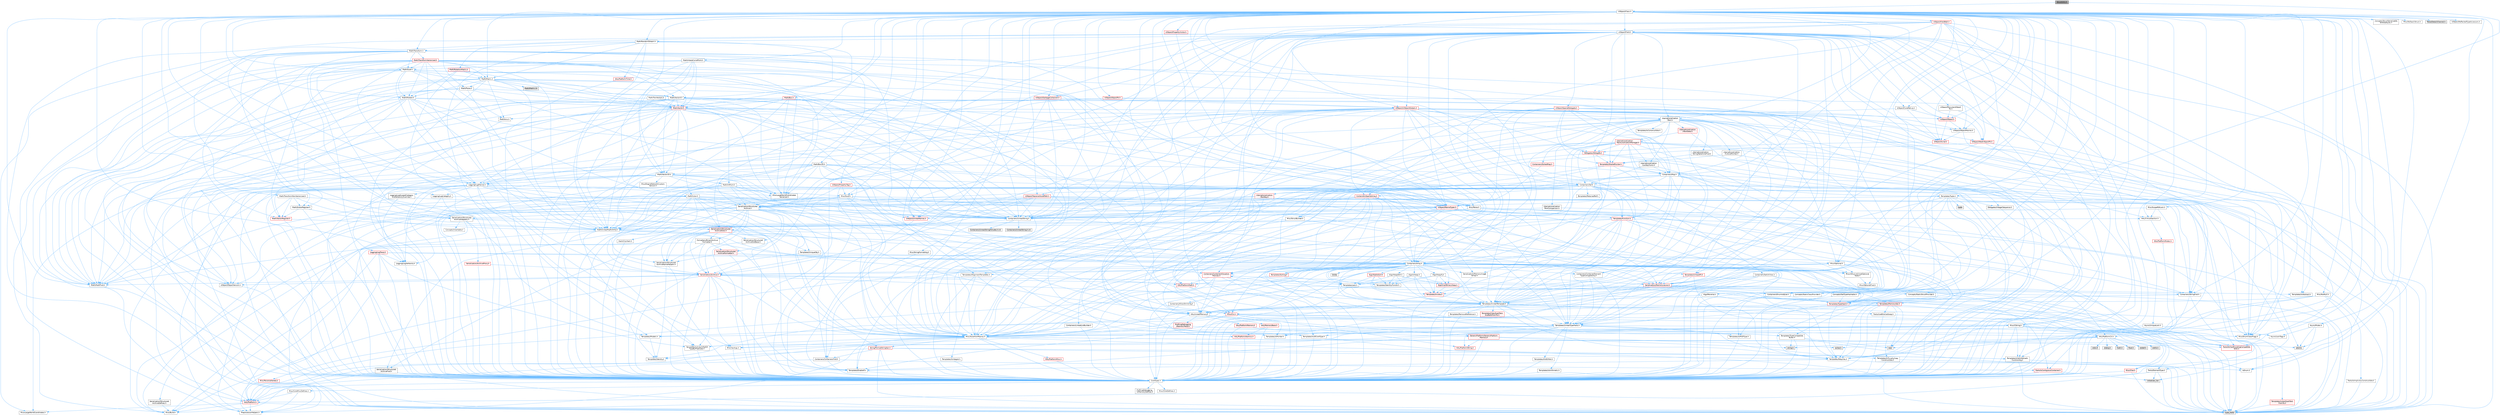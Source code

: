 digraph "StructUtils.h"
{
 // INTERACTIVE_SVG=YES
 // LATEX_PDF_SIZE
  bgcolor="transparent";
  edge [fontname=Helvetica,fontsize=10,labelfontname=Helvetica,labelfontsize=10];
  node [fontname=Helvetica,fontsize=10,shape=box,height=0.2,width=0.4];
  Node1 [id="Node000001",label="StructUtils.h",height=0.2,width=0.4,color="gray40", fillcolor="grey60", style="filled", fontcolor="black",tooltip=" "];
  Node1 -> Node2 [id="edge1_Node000001_Node000002",color="steelblue1",style="solid",tooltip=" "];
  Node2 [id="Node000002",label="Templates/UnrealTypeTraits.h",height=0.2,width=0.4,color="grey40", fillcolor="white", style="filled",URL="$d2/d2d/UnrealTypeTraits_8h.html",tooltip=" "];
  Node2 -> Node3 [id="edge2_Node000002_Node000003",color="steelblue1",style="solid",tooltip=" "];
  Node3 [id="Node000003",label="CoreTypes.h",height=0.2,width=0.4,color="grey40", fillcolor="white", style="filled",URL="$dc/dec/CoreTypes_8h.html",tooltip=" "];
  Node3 -> Node4 [id="edge3_Node000003_Node000004",color="steelblue1",style="solid",tooltip=" "];
  Node4 [id="Node000004",label="HAL/Platform.h",height=0.2,width=0.4,color="red", fillcolor="#FFF0F0", style="filled",URL="$d9/dd0/Platform_8h.html",tooltip=" "];
  Node4 -> Node5 [id="edge4_Node000004_Node000005",color="steelblue1",style="solid",tooltip=" "];
  Node5 [id="Node000005",label="Misc/Build.h",height=0.2,width=0.4,color="grey40", fillcolor="white", style="filled",URL="$d3/dbb/Build_8h.html",tooltip=" "];
  Node4 -> Node6 [id="edge5_Node000004_Node000006",color="steelblue1",style="solid",tooltip=" "];
  Node6 [id="Node000006",label="Misc/LargeWorldCoordinates.h",height=0.2,width=0.4,color="grey40", fillcolor="white", style="filled",URL="$d2/dcb/LargeWorldCoordinates_8h.html",tooltip=" "];
  Node4 -> Node7 [id="edge6_Node000004_Node000007",color="steelblue1",style="solid",tooltip=" "];
  Node7 [id="Node000007",label="type_traits",height=0.2,width=0.4,color="grey60", fillcolor="#E0E0E0", style="filled",tooltip=" "];
  Node4 -> Node8 [id="edge7_Node000004_Node000008",color="steelblue1",style="solid",tooltip=" "];
  Node8 [id="Node000008",label="PreprocessorHelpers.h",height=0.2,width=0.4,color="grey40", fillcolor="white", style="filled",URL="$db/ddb/PreprocessorHelpers_8h.html",tooltip=" "];
  Node3 -> Node14 [id="edge8_Node000003_Node000014",color="steelblue1",style="solid",tooltip=" "];
  Node14 [id="Node000014",label="ProfilingDebugging\l/UMemoryDefines.h",height=0.2,width=0.4,color="grey40", fillcolor="white", style="filled",URL="$d2/da2/UMemoryDefines_8h.html",tooltip=" "];
  Node3 -> Node15 [id="edge9_Node000003_Node000015",color="steelblue1",style="solid",tooltip=" "];
  Node15 [id="Node000015",label="Misc/CoreMiscDefines.h",height=0.2,width=0.4,color="grey40", fillcolor="white", style="filled",URL="$da/d38/CoreMiscDefines_8h.html",tooltip=" "];
  Node15 -> Node4 [id="edge10_Node000015_Node000004",color="steelblue1",style="solid",tooltip=" "];
  Node15 -> Node8 [id="edge11_Node000015_Node000008",color="steelblue1",style="solid",tooltip=" "];
  Node3 -> Node16 [id="edge12_Node000003_Node000016",color="steelblue1",style="solid",tooltip=" "];
  Node16 [id="Node000016",label="Misc/CoreDefines.h",height=0.2,width=0.4,color="grey40", fillcolor="white", style="filled",URL="$d3/dd2/CoreDefines_8h.html",tooltip=" "];
  Node2 -> Node17 [id="edge13_Node000002_Node000017",color="steelblue1",style="solid",tooltip=" "];
  Node17 [id="Node000017",label="Templates/IsPointer.h",height=0.2,width=0.4,color="grey40", fillcolor="white", style="filled",URL="$d7/d05/IsPointer_8h.html",tooltip=" "];
  Node17 -> Node3 [id="edge14_Node000017_Node000003",color="steelblue1",style="solid",tooltip=" "];
  Node2 -> Node18 [id="edge15_Node000002_Node000018",color="steelblue1",style="solid",tooltip=" "];
  Node18 [id="Node000018",label="Misc/AssertionMacros.h",height=0.2,width=0.4,color="grey40", fillcolor="white", style="filled",URL="$d0/dfa/AssertionMacros_8h.html",tooltip=" "];
  Node18 -> Node3 [id="edge16_Node000018_Node000003",color="steelblue1",style="solid",tooltip=" "];
  Node18 -> Node4 [id="edge17_Node000018_Node000004",color="steelblue1",style="solid",tooltip=" "];
  Node18 -> Node19 [id="edge18_Node000018_Node000019",color="steelblue1",style="solid",tooltip=" "];
  Node19 [id="Node000019",label="HAL/PlatformMisc.h",height=0.2,width=0.4,color="red", fillcolor="#FFF0F0", style="filled",URL="$d0/df5/PlatformMisc_8h.html",tooltip=" "];
  Node19 -> Node3 [id="edge19_Node000019_Node000003",color="steelblue1",style="solid",tooltip=" "];
  Node18 -> Node8 [id="edge20_Node000018_Node000008",color="steelblue1",style="solid",tooltip=" "];
  Node18 -> Node55 [id="edge21_Node000018_Node000055",color="steelblue1",style="solid",tooltip=" "];
  Node55 [id="Node000055",label="Templates/EnableIf.h",height=0.2,width=0.4,color="grey40", fillcolor="white", style="filled",URL="$d7/d60/EnableIf_8h.html",tooltip=" "];
  Node55 -> Node3 [id="edge22_Node000055_Node000003",color="steelblue1",style="solid",tooltip=" "];
  Node18 -> Node56 [id="edge23_Node000018_Node000056",color="steelblue1",style="solid",tooltip=" "];
  Node56 [id="Node000056",label="Templates/IsArrayOrRefOf\lTypeByPredicate.h",height=0.2,width=0.4,color="grey40", fillcolor="white", style="filled",URL="$d6/da1/IsArrayOrRefOfTypeByPredicate_8h.html",tooltip=" "];
  Node56 -> Node3 [id="edge24_Node000056_Node000003",color="steelblue1",style="solid",tooltip=" "];
  Node18 -> Node57 [id="edge25_Node000018_Node000057",color="steelblue1",style="solid",tooltip=" "];
  Node57 [id="Node000057",label="Templates/IsValidVariadic\lFunctionArg.h",height=0.2,width=0.4,color="grey40", fillcolor="white", style="filled",URL="$d0/dc8/IsValidVariadicFunctionArg_8h.html",tooltip=" "];
  Node57 -> Node3 [id="edge26_Node000057_Node000003",color="steelblue1",style="solid",tooltip=" "];
  Node57 -> Node58 [id="edge27_Node000057_Node000058",color="steelblue1",style="solid",tooltip=" "];
  Node58 [id="Node000058",label="IsEnum.h",height=0.2,width=0.4,color="grey40", fillcolor="white", style="filled",URL="$d4/de5/IsEnum_8h.html",tooltip=" "];
  Node57 -> Node7 [id="edge28_Node000057_Node000007",color="steelblue1",style="solid",tooltip=" "];
  Node18 -> Node59 [id="edge29_Node000018_Node000059",color="steelblue1",style="solid",tooltip=" "];
  Node59 [id="Node000059",label="Traits/IsCharEncodingCompatible\lWith.h",height=0.2,width=0.4,color="red", fillcolor="#FFF0F0", style="filled",URL="$df/dd1/IsCharEncodingCompatibleWith_8h.html",tooltip=" "];
  Node59 -> Node7 [id="edge30_Node000059_Node000007",color="steelblue1",style="solid",tooltip=" "];
  Node18 -> Node61 [id="edge31_Node000018_Node000061",color="steelblue1",style="solid",tooltip=" "];
  Node61 [id="Node000061",label="Misc/VarArgs.h",height=0.2,width=0.4,color="grey40", fillcolor="white", style="filled",URL="$d5/d6f/VarArgs_8h.html",tooltip=" "];
  Node61 -> Node3 [id="edge32_Node000061_Node000003",color="steelblue1",style="solid",tooltip=" "];
  Node18 -> Node62 [id="edge33_Node000018_Node000062",color="steelblue1",style="solid",tooltip=" "];
  Node62 [id="Node000062",label="String/FormatStringSan.h",height=0.2,width=0.4,color="red", fillcolor="#FFF0F0", style="filled",URL="$d3/d8b/FormatStringSan_8h.html",tooltip=" "];
  Node62 -> Node7 [id="edge34_Node000062_Node000007",color="steelblue1",style="solid",tooltip=" "];
  Node62 -> Node3 [id="edge35_Node000062_Node000003",color="steelblue1",style="solid",tooltip=" "];
  Node62 -> Node63 [id="edge36_Node000062_Node000063",color="steelblue1",style="solid",tooltip=" "];
  Node63 [id="Node000063",label="Templates/Requires.h",height=0.2,width=0.4,color="grey40", fillcolor="white", style="filled",URL="$dc/d96/Requires_8h.html",tooltip=" "];
  Node63 -> Node55 [id="edge37_Node000063_Node000055",color="steelblue1",style="solid",tooltip=" "];
  Node63 -> Node7 [id="edge38_Node000063_Node000007",color="steelblue1",style="solid",tooltip=" "];
  Node62 -> Node64 [id="edge39_Node000062_Node000064",color="steelblue1",style="solid",tooltip=" "];
  Node64 [id="Node000064",label="Templates/Identity.h",height=0.2,width=0.4,color="grey40", fillcolor="white", style="filled",URL="$d0/dd5/Identity_8h.html",tooltip=" "];
  Node62 -> Node57 [id="edge40_Node000062_Node000057",color="steelblue1",style="solid",tooltip=" "];
  Node62 -> Node27 [id="edge41_Node000062_Node000027",color="steelblue1",style="solid",tooltip=" "];
  Node27 [id="Node000027",label="Containers/ContainersFwd.h",height=0.2,width=0.4,color="grey40", fillcolor="white", style="filled",URL="$d4/d0a/ContainersFwd_8h.html",tooltip=" "];
  Node27 -> Node4 [id="edge42_Node000027_Node000004",color="steelblue1",style="solid",tooltip=" "];
  Node27 -> Node3 [id="edge43_Node000027_Node000003",color="steelblue1",style="solid",tooltip=" "];
  Node27 -> Node24 [id="edge44_Node000027_Node000024",color="steelblue1",style="solid",tooltip=" "];
  Node24 [id="Node000024",label="Traits/IsContiguousContainer.h",height=0.2,width=0.4,color="red", fillcolor="#FFF0F0", style="filled",URL="$d5/d3c/IsContiguousContainer_8h.html",tooltip=" "];
  Node24 -> Node3 [id="edge45_Node000024_Node000003",color="steelblue1",style="solid",tooltip=" "];
  Node24 -> Node23 [id="edge46_Node000024_Node000023",color="steelblue1",style="solid",tooltip=" "];
  Node23 [id="Node000023",label="initializer_list",height=0.2,width=0.4,color="grey60", fillcolor="#E0E0E0", style="filled",tooltip=" "];
  Node18 -> Node68 [id="edge47_Node000018_Node000068",color="steelblue1",style="solid",tooltip=" "];
  Node68 [id="Node000068",label="atomic",height=0.2,width=0.4,color="grey60", fillcolor="#E0E0E0", style="filled",tooltip=" "];
  Node2 -> Node69 [id="edge48_Node000002_Node000069",color="steelblue1",style="solid",tooltip=" "];
  Node69 [id="Node000069",label="Templates/AndOrNot.h",height=0.2,width=0.4,color="grey40", fillcolor="white", style="filled",URL="$db/d0a/AndOrNot_8h.html",tooltip=" "];
  Node69 -> Node3 [id="edge49_Node000069_Node000003",color="steelblue1",style="solid",tooltip=" "];
  Node2 -> Node55 [id="edge50_Node000002_Node000055",color="steelblue1",style="solid",tooltip=" "];
  Node2 -> Node70 [id="edge51_Node000002_Node000070",color="steelblue1",style="solid",tooltip=" "];
  Node70 [id="Node000070",label="Templates/IsArithmetic.h",height=0.2,width=0.4,color="grey40", fillcolor="white", style="filled",URL="$d2/d5d/IsArithmetic_8h.html",tooltip=" "];
  Node70 -> Node3 [id="edge52_Node000070_Node000003",color="steelblue1",style="solid",tooltip=" "];
  Node2 -> Node58 [id="edge53_Node000002_Node000058",color="steelblue1",style="solid",tooltip=" "];
  Node2 -> Node71 [id="edge54_Node000002_Node000071",color="steelblue1",style="solid",tooltip=" "];
  Node71 [id="Node000071",label="Templates/Models.h",height=0.2,width=0.4,color="grey40", fillcolor="white", style="filled",URL="$d3/d0c/Models_8h.html",tooltip=" "];
  Node71 -> Node64 [id="edge55_Node000071_Node000064",color="steelblue1",style="solid",tooltip=" "];
  Node2 -> Node72 [id="edge56_Node000002_Node000072",color="steelblue1",style="solid",tooltip=" "];
  Node72 [id="Node000072",label="Templates/IsPODType.h",height=0.2,width=0.4,color="grey40", fillcolor="white", style="filled",URL="$d7/db1/IsPODType_8h.html",tooltip=" "];
  Node72 -> Node3 [id="edge57_Node000072_Node000003",color="steelblue1",style="solid",tooltip=" "];
  Node2 -> Node73 [id="edge58_Node000002_Node000073",color="steelblue1",style="solid",tooltip=" "];
  Node73 [id="Node000073",label="Templates/IsUECoreType.h",height=0.2,width=0.4,color="grey40", fillcolor="white", style="filled",URL="$d1/db8/IsUECoreType_8h.html",tooltip=" "];
  Node73 -> Node3 [id="edge59_Node000073_Node000003",color="steelblue1",style="solid",tooltip=" "];
  Node73 -> Node7 [id="edge60_Node000073_Node000007",color="steelblue1",style="solid",tooltip=" "];
  Node2 -> Node74 [id="edge61_Node000002_Node000074",color="steelblue1",style="solid",tooltip=" "];
  Node74 [id="Node000074",label="Templates/IsTriviallyCopy\lConstructible.h",height=0.2,width=0.4,color="grey40", fillcolor="white", style="filled",URL="$d3/d78/IsTriviallyCopyConstructible_8h.html",tooltip=" "];
  Node74 -> Node3 [id="edge62_Node000074_Node000003",color="steelblue1",style="solid",tooltip=" "];
  Node74 -> Node7 [id="edge63_Node000074_Node000007",color="steelblue1",style="solid",tooltip=" "];
  Node1 -> Node75 [id="edge64_Node000001_Node000075",color="steelblue1",style="solid",tooltip=" "];
  Node75 [id="Node000075",label="UObject/Class.h",height=0.2,width=0.4,color="grey40", fillcolor="white", style="filled",URL="$d4/d05/Class_8h.html",tooltip=" "];
  Node75 -> Node76 [id="edge65_Node000075_Node000076",color="steelblue1",style="solid",tooltip=" "];
  Node76 [id="Node000076",label="Concepts/GetTypeHashable.h",height=0.2,width=0.4,color="grey40", fillcolor="white", style="filled",URL="$d3/da2/GetTypeHashable_8h.html",tooltip=" "];
  Node76 -> Node3 [id="edge66_Node000076_Node000003",color="steelblue1",style="solid",tooltip=" "];
  Node76 -> Node77 [id="edge67_Node000076_Node000077",color="steelblue1",style="solid",tooltip=" "];
  Node77 [id="Node000077",label="Templates/TypeHash.h",height=0.2,width=0.4,color="red", fillcolor="#FFF0F0", style="filled",URL="$d1/d62/TypeHash_8h.html",tooltip=" "];
  Node77 -> Node3 [id="edge68_Node000077_Node000003",color="steelblue1",style="solid",tooltip=" "];
  Node77 -> Node63 [id="edge69_Node000077_Node000063",color="steelblue1",style="solid",tooltip=" "];
  Node77 -> Node78 [id="edge70_Node000077_Node000078",color="steelblue1",style="solid",tooltip=" "];
  Node78 [id="Node000078",label="Misc/Crc.h",height=0.2,width=0.4,color="red", fillcolor="#FFF0F0", style="filled",URL="$d4/dd2/Crc_8h.html",tooltip=" "];
  Node78 -> Node3 [id="edge71_Node000078_Node000003",color="steelblue1",style="solid",tooltip=" "];
  Node78 -> Node79 [id="edge72_Node000078_Node000079",color="steelblue1",style="solid",tooltip=" "];
  Node79 [id="Node000079",label="HAL/PlatformString.h",height=0.2,width=0.4,color="red", fillcolor="#FFF0F0", style="filled",URL="$db/db5/PlatformString_8h.html",tooltip=" "];
  Node79 -> Node3 [id="edge73_Node000079_Node000003",color="steelblue1",style="solid",tooltip=" "];
  Node78 -> Node18 [id="edge74_Node000078_Node000018",color="steelblue1",style="solid",tooltip=" "];
  Node78 -> Node81 [id="edge75_Node000078_Node000081",color="steelblue1",style="solid",tooltip=" "];
  Node81 [id="Node000081",label="Misc/CString.h",height=0.2,width=0.4,color="grey40", fillcolor="white", style="filled",URL="$d2/d49/CString_8h.html",tooltip=" "];
  Node81 -> Node3 [id="edge76_Node000081_Node000003",color="steelblue1",style="solid",tooltip=" "];
  Node81 -> Node31 [id="edge77_Node000081_Node000031",color="steelblue1",style="solid",tooltip=" "];
  Node31 [id="Node000031",label="HAL/PlatformCrt.h",height=0.2,width=0.4,color="grey40", fillcolor="white", style="filled",URL="$d8/d75/PlatformCrt_8h.html",tooltip=" "];
  Node31 -> Node32 [id="edge78_Node000031_Node000032",color="steelblue1",style="solid",tooltip=" "];
  Node32 [id="Node000032",label="new",height=0.2,width=0.4,color="grey60", fillcolor="#E0E0E0", style="filled",tooltip=" "];
  Node31 -> Node33 [id="edge79_Node000031_Node000033",color="steelblue1",style="solid",tooltip=" "];
  Node33 [id="Node000033",label="wchar.h",height=0.2,width=0.4,color="grey60", fillcolor="#E0E0E0", style="filled",tooltip=" "];
  Node31 -> Node34 [id="edge80_Node000031_Node000034",color="steelblue1",style="solid",tooltip=" "];
  Node34 [id="Node000034",label="stddef.h",height=0.2,width=0.4,color="grey60", fillcolor="#E0E0E0", style="filled",tooltip=" "];
  Node31 -> Node35 [id="edge81_Node000031_Node000035",color="steelblue1",style="solid",tooltip=" "];
  Node35 [id="Node000035",label="stdlib.h",height=0.2,width=0.4,color="grey60", fillcolor="#E0E0E0", style="filled",tooltip=" "];
  Node31 -> Node36 [id="edge82_Node000031_Node000036",color="steelblue1",style="solid",tooltip=" "];
  Node36 [id="Node000036",label="stdio.h",height=0.2,width=0.4,color="grey60", fillcolor="#E0E0E0", style="filled",tooltip=" "];
  Node31 -> Node37 [id="edge83_Node000031_Node000037",color="steelblue1",style="solid",tooltip=" "];
  Node37 [id="Node000037",label="stdarg.h",height=0.2,width=0.4,color="grey60", fillcolor="#E0E0E0", style="filled",tooltip=" "];
  Node31 -> Node38 [id="edge84_Node000031_Node000038",color="steelblue1",style="solid",tooltip=" "];
  Node38 [id="Node000038",label="math.h",height=0.2,width=0.4,color="grey60", fillcolor="#E0E0E0", style="filled",tooltip=" "];
  Node31 -> Node39 [id="edge85_Node000031_Node000039",color="steelblue1",style="solid",tooltip=" "];
  Node39 [id="Node000039",label="float.h",height=0.2,width=0.4,color="grey60", fillcolor="#E0E0E0", style="filled",tooltip=" "];
  Node31 -> Node40 [id="edge86_Node000031_Node000040",color="steelblue1",style="solid",tooltip=" "];
  Node40 [id="Node000040",label="string.h",height=0.2,width=0.4,color="grey60", fillcolor="#E0E0E0", style="filled",tooltip=" "];
  Node81 -> Node79 [id="edge87_Node000081_Node000079",color="steelblue1",style="solid",tooltip=" "];
  Node81 -> Node18 [id="edge88_Node000081_Node000018",color="steelblue1",style="solid",tooltip=" "];
  Node81 -> Node82 [id="edge89_Node000081_Node000082",color="steelblue1",style="solid",tooltip=" "];
  Node82 [id="Node000082",label="Misc/Char.h",height=0.2,width=0.4,color="red", fillcolor="#FFF0F0", style="filled",URL="$d0/d58/Char_8h.html",tooltip=" "];
  Node82 -> Node3 [id="edge90_Node000082_Node000003",color="steelblue1",style="solid",tooltip=" "];
  Node82 -> Node7 [id="edge91_Node000082_Node000007",color="steelblue1",style="solid",tooltip=" "];
  Node81 -> Node61 [id="edge92_Node000081_Node000061",color="steelblue1",style="solid",tooltip=" "];
  Node81 -> Node56 [id="edge93_Node000081_Node000056",color="steelblue1",style="solid",tooltip=" "];
  Node81 -> Node57 [id="edge94_Node000081_Node000057",color="steelblue1",style="solid",tooltip=" "];
  Node81 -> Node59 [id="edge95_Node000081_Node000059",color="steelblue1",style="solid",tooltip=" "];
  Node78 -> Node82 [id="edge96_Node000078_Node000082",color="steelblue1",style="solid",tooltip=" "];
  Node78 -> Node2 [id="edge97_Node000078_Node000002",color="steelblue1",style="solid",tooltip=" "];
  Node77 -> Node7 [id="edge98_Node000077_Node000007",color="steelblue1",style="solid",tooltip=" "];
  Node75 -> Node87 [id="edge99_Node000075_Node000087",color="steelblue1",style="solid",tooltip=" "];
  Node87 [id="Node000087",label="Concepts/StaticClassProvider.h",height=0.2,width=0.4,color="grey40", fillcolor="white", style="filled",URL="$dd/d83/StaticClassProvider_8h.html",tooltip=" "];
  Node75 -> Node88 [id="edge100_Node000075_Node000088",color="steelblue1",style="solid",tooltip=" "];
  Node88 [id="Node000088",label="Concepts/StaticStructProvider.h",height=0.2,width=0.4,color="grey40", fillcolor="white", style="filled",URL="$d5/d77/StaticStructProvider_8h.html",tooltip=" "];
  Node75 -> Node89 [id="edge101_Node000075_Node000089",color="steelblue1",style="solid",tooltip=" "];
  Node89 [id="Node000089",label="Concepts/StructSerializable\lWithDefaults.h",height=0.2,width=0.4,color="grey40", fillcolor="white", style="filled",URL="$d5/ddc/StructSerializableWithDefaults_8h.html",tooltip=" "];
  Node75 -> Node90 [id="edge102_Node000075_Node000090",color="steelblue1",style="solid",tooltip=" "];
  Node90 [id="Node000090",label="Containers/Array.h",height=0.2,width=0.4,color="grey40", fillcolor="white", style="filled",URL="$df/dd0/Array_8h.html",tooltip=" "];
  Node90 -> Node3 [id="edge103_Node000090_Node000003",color="steelblue1",style="solid",tooltip=" "];
  Node90 -> Node18 [id="edge104_Node000090_Node000018",color="steelblue1",style="solid",tooltip=" "];
  Node90 -> Node91 [id="edge105_Node000090_Node000091",color="steelblue1",style="solid",tooltip=" "];
  Node91 [id="Node000091",label="Misc/IntrusiveUnsetOptional\lState.h",height=0.2,width=0.4,color="grey40", fillcolor="white", style="filled",URL="$d2/d0a/IntrusiveUnsetOptionalState_8h.html",tooltip=" "];
  Node91 -> Node92 [id="edge106_Node000091_Node000092",color="steelblue1",style="solid",tooltip=" "];
  Node92 [id="Node000092",label="Misc/OptionalFwd.h",height=0.2,width=0.4,color="grey40", fillcolor="white", style="filled",URL="$dc/d50/OptionalFwd_8h.html",tooltip=" "];
  Node90 -> Node93 [id="edge107_Node000090_Node000093",color="steelblue1",style="solid",tooltip=" "];
  Node93 [id="Node000093",label="Misc/ReverseIterate.h",height=0.2,width=0.4,color="red", fillcolor="#FFF0F0", style="filled",URL="$db/de3/ReverseIterate_8h.html",tooltip=" "];
  Node93 -> Node4 [id="edge108_Node000093_Node000004",color="steelblue1",style="solid",tooltip=" "];
  Node90 -> Node95 [id="edge109_Node000090_Node000095",color="steelblue1",style="solid",tooltip=" "];
  Node95 [id="Node000095",label="HAL/UnrealMemory.h",height=0.2,width=0.4,color="grey40", fillcolor="white", style="filled",URL="$d9/d96/UnrealMemory_8h.html",tooltip=" "];
  Node95 -> Node3 [id="edge110_Node000095_Node000003",color="steelblue1",style="solid",tooltip=" "];
  Node95 -> Node96 [id="edge111_Node000095_Node000096",color="steelblue1",style="solid",tooltip=" "];
  Node96 [id="Node000096",label="GenericPlatform/GenericPlatform\lMemory.h",height=0.2,width=0.4,color="red", fillcolor="#FFF0F0", style="filled",URL="$dd/d22/GenericPlatformMemory_8h.html",tooltip=" "];
  Node96 -> Node3 [id="edge112_Node000096_Node000003",color="steelblue1",style="solid",tooltip=" "];
  Node96 -> Node79 [id="edge113_Node000096_Node000079",color="steelblue1",style="solid",tooltip=" "];
  Node96 -> Node40 [id="edge114_Node000096_Node000040",color="steelblue1",style="solid",tooltip=" "];
  Node96 -> Node33 [id="edge115_Node000096_Node000033",color="steelblue1",style="solid",tooltip=" "];
  Node95 -> Node97 [id="edge116_Node000095_Node000097",color="steelblue1",style="solid",tooltip=" "];
  Node97 [id="Node000097",label="HAL/MemoryBase.h",height=0.2,width=0.4,color="red", fillcolor="#FFF0F0", style="filled",URL="$d6/d9f/MemoryBase_8h.html",tooltip=" "];
  Node97 -> Node3 [id="edge117_Node000097_Node000003",color="steelblue1",style="solid",tooltip=" "];
  Node97 -> Node48 [id="edge118_Node000097_Node000048",color="steelblue1",style="solid",tooltip=" "];
  Node48 [id="Node000048",label="HAL/PlatformAtomics.h",height=0.2,width=0.4,color="red", fillcolor="#FFF0F0", style="filled",URL="$d3/d36/PlatformAtomics_8h.html",tooltip=" "];
  Node48 -> Node3 [id="edge119_Node000048_Node000003",color="steelblue1",style="solid",tooltip=" "];
  Node97 -> Node31 [id="edge120_Node000097_Node000031",color="steelblue1",style="solid",tooltip=" "];
  Node95 -> Node107 [id="edge121_Node000095_Node000107",color="steelblue1",style="solid",tooltip=" "];
  Node107 [id="Node000107",label="HAL/PlatformMemory.h",height=0.2,width=0.4,color="red", fillcolor="#FFF0F0", style="filled",URL="$de/d68/PlatformMemory_8h.html",tooltip=" "];
  Node107 -> Node3 [id="edge122_Node000107_Node000003",color="steelblue1",style="solid",tooltip=" "];
  Node107 -> Node96 [id="edge123_Node000107_Node000096",color="steelblue1",style="solid",tooltip=" "];
  Node95 -> Node109 [id="edge124_Node000095_Node000109",color="steelblue1",style="solid",tooltip=" "];
  Node109 [id="Node000109",label="ProfilingDebugging\l/MemoryTrace.h",height=0.2,width=0.4,color="red", fillcolor="#FFF0F0", style="filled",URL="$da/dd7/MemoryTrace_8h.html",tooltip=" "];
  Node109 -> Node4 [id="edge125_Node000109_Node000004",color="steelblue1",style="solid",tooltip=" "];
  Node109 -> Node43 [id="edge126_Node000109_Node000043",color="steelblue1",style="solid",tooltip=" "];
  Node43 [id="Node000043",label="Misc/EnumClassFlags.h",height=0.2,width=0.4,color="grey40", fillcolor="white", style="filled",URL="$d8/de7/EnumClassFlags_8h.html",tooltip=" "];
  Node95 -> Node17 [id="edge127_Node000095_Node000017",color="steelblue1",style="solid",tooltip=" "];
  Node90 -> Node2 [id="edge128_Node000090_Node000002",color="steelblue1",style="solid",tooltip=" "];
  Node90 -> Node110 [id="edge129_Node000090_Node000110",color="steelblue1",style="solid",tooltip=" "];
  Node110 [id="Node000110",label="Templates/UnrealTemplate.h",height=0.2,width=0.4,color="grey40", fillcolor="white", style="filled",URL="$d4/d24/UnrealTemplate_8h.html",tooltip=" "];
  Node110 -> Node3 [id="edge130_Node000110_Node000003",color="steelblue1",style="solid",tooltip=" "];
  Node110 -> Node17 [id="edge131_Node000110_Node000017",color="steelblue1",style="solid",tooltip=" "];
  Node110 -> Node95 [id="edge132_Node000110_Node000095",color="steelblue1",style="solid",tooltip=" "];
  Node110 -> Node111 [id="edge133_Node000110_Node000111",color="steelblue1",style="solid",tooltip=" "];
  Node111 [id="Node000111",label="Templates/CopyQualifiers\lAndRefsFromTo.h",height=0.2,width=0.4,color="red", fillcolor="#FFF0F0", style="filled",URL="$d3/db3/CopyQualifiersAndRefsFromTo_8h.html",tooltip=" "];
  Node110 -> Node2 [id="edge134_Node000110_Node000002",color="steelblue1",style="solid",tooltip=" "];
  Node110 -> Node113 [id="edge135_Node000110_Node000113",color="steelblue1",style="solid",tooltip=" "];
  Node113 [id="Node000113",label="Templates/RemoveReference.h",height=0.2,width=0.4,color="grey40", fillcolor="white", style="filled",URL="$da/dbe/RemoveReference_8h.html",tooltip=" "];
  Node113 -> Node3 [id="edge136_Node000113_Node000003",color="steelblue1",style="solid",tooltip=" "];
  Node110 -> Node63 [id="edge137_Node000110_Node000063",color="steelblue1",style="solid",tooltip=" "];
  Node110 -> Node114 [id="edge138_Node000110_Node000114",color="steelblue1",style="solid",tooltip=" "];
  Node114 [id="Node000114",label="Templates/TypeCompatible\lBytes.h",height=0.2,width=0.4,color="grey40", fillcolor="white", style="filled",URL="$df/d0a/TypeCompatibleBytes_8h.html",tooltip=" "];
  Node114 -> Node3 [id="edge139_Node000114_Node000003",color="steelblue1",style="solid",tooltip=" "];
  Node114 -> Node40 [id="edge140_Node000114_Node000040",color="steelblue1",style="solid",tooltip=" "];
  Node114 -> Node32 [id="edge141_Node000114_Node000032",color="steelblue1",style="solid",tooltip=" "];
  Node114 -> Node7 [id="edge142_Node000114_Node000007",color="steelblue1",style="solid",tooltip=" "];
  Node110 -> Node64 [id="edge143_Node000110_Node000064",color="steelblue1",style="solid",tooltip=" "];
  Node110 -> Node24 [id="edge144_Node000110_Node000024",color="steelblue1",style="solid",tooltip=" "];
  Node110 -> Node115 [id="edge145_Node000110_Node000115",color="steelblue1",style="solid",tooltip=" "];
  Node115 [id="Node000115",label="Traits/UseBitwiseSwap.h",height=0.2,width=0.4,color="grey40", fillcolor="white", style="filled",URL="$db/df3/UseBitwiseSwap_8h.html",tooltip=" "];
  Node115 -> Node3 [id="edge146_Node000115_Node000003",color="steelblue1",style="solid",tooltip=" "];
  Node115 -> Node7 [id="edge147_Node000115_Node000007",color="steelblue1",style="solid",tooltip=" "];
  Node110 -> Node7 [id="edge148_Node000110_Node000007",color="steelblue1",style="solid",tooltip=" "];
  Node90 -> Node116 [id="edge149_Node000090_Node000116",color="steelblue1",style="solid",tooltip=" "];
  Node116 [id="Node000116",label="Containers/AllowShrinking.h",height=0.2,width=0.4,color="grey40", fillcolor="white", style="filled",URL="$d7/d1a/AllowShrinking_8h.html",tooltip=" "];
  Node116 -> Node3 [id="edge150_Node000116_Node000003",color="steelblue1",style="solid",tooltip=" "];
  Node90 -> Node117 [id="edge151_Node000090_Node000117",color="steelblue1",style="solid",tooltip=" "];
  Node117 [id="Node000117",label="Containers/ContainerAllocation\lPolicies.h",height=0.2,width=0.4,color="red", fillcolor="#FFF0F0", style="filled",URL="$d7/dff/ContainerAllocationPolicies_8h.html",tooltip=" "];
  Node117 -> Node3 [id="edge152_Node000117_Node000003",color="steelblue1",style="solid",tooltip=" "];
  Node117 -> Node117 [id="edge153_Node000117_Node000117",color="steelblue1",style="solid",tooltip=" "];
  Node117 -> Node119 [id="edge154_Node000117_Node000119",color="steelblue1",style="solid",tooltip=" "];
  Node119 [id="Node000119",label="HAL/PlatformMath.h",height=0.2,width=0.4,color="red", fillcolor="#FFF0F0", style="filled",URL="$dc/d53/PlatformMath_8h.html",tooltip=" "];
  Node119 -> Node3 [id="edge155_Node000119_Node000003",color="steelblue1",style="solid",tooltip=" "];
  Node117 -> Node95 [id="edge156_Node000117_Node000095",color="steelblue1",style="solid",tooltip=" "];
  Node117 -> Node18 [id="edge157_Node000117_Node000018",color="steelblue1",style="solid",tooltip=" "];
  Node117 -> Node128 [id="edge158_Node000117_Node000128",color="steelblue1",style="solid",tooltip=" "];
  Node128 [id="Node000128",label="Templates/MemoryOps.h",height=0.2,width=0.4,color="red", fillcolor="#FFF0F0", style="filled",URL="$db/dea/MemoryOps_8h.html",tooltip=" "];
  Node128 -> Node3 [id="edge159_Node000128_Node000003",color="steelblue1",style="solid",tooltip=" "];
  Node128 -> Node95 [id="edge160_Node000128_Node000095",color="steelblue1",style="solid",tooltip=" "];
  Node128 -> Node74 [id="edge161_Node000128_Node000074",color="steelblue1",style="solid",tooltip=" "];
  Node128 -> Node63 [id="edge162_Node000128_Node000063",color="steelblue1",style="solid",tooltip=" "];
  Node128 -> Node2 [id="edge163_Node000128_Node000002",color="steelblue1",style="solid",tooltip=" "];
  Node128 -> Node115 [id="edge164_Node000128_Node000115",color="steelblue1",style="solid",tooltip=" "];
  Node128 -> Node32 [id="edge165_Node000128_Node000032",color="steelblue1",style="solid",tooltip=" "];
  Node128 -> Node7 [id="edge166_Node000128_Node000007",color="steelblue1",style="solid",tooltip=" "];
  Node117 -> Node114 [id="edge167_Node000117_Node000114",color="steelblue1",style="solid",tooltip=" "];
  Node117 -> Node7 [id="edge168_Node000117_Node000007",color="steelblue1",style="solid",tooltip=" "];
  Node90 -> Node129 [id="edge169_Node000090_Node000129",color="steelblue1",style="solid",tooltip=" "];
  Node129 [id="Node000129",label="Containers/ContainerElement\lTypeCompatibility.h",height=0.2,width=0.4,color="grey40", fillcolor="white", style="filled",URL="$df/ddf/ContainerElementTypeCompatibility_8h.html",tooltip=" "];
  Node129 -> Node3 [id="edge170_Node000129_Node000003",color="steelblue1",style="solid",tooltip=" "];
  Node129 -> Node2 [id="edge171_Node000129_Node000002",color="steelblue1",style="solid",tooltip=" "];
  Node90 -> Node130 [id="edge172_Node000090_Node000130",color="steelblue1",style="solid",tooltip=" "];
  Node130 [id="Node000130",label="Serialization/Archive.h",height=0.2,width=0.4,color="red", fillcolor="#FFF0F0", style="filled",URL="$d7/d3b/Archive_8h.html",tooltip=" "];
  Node130 -> Node3 [id="edge173_Node000130_Node000003",color="steelblue1",style="solid",tooltip=" "];
  Node130 -> Node28 [id="edge174_Node000130_Node000028",color="steelblue1",style="solid",tooltip=" "];
  Node28 [id="Node000028",label="Math/MathFwd.h",height=0.2,width=0.4,color="grey40", fillcolor="white", style="filled",URL="$d2/d10/MathFwd_8h.html",tooltip=" "];
  Node28 -> Node4 [id="edge175_Node000028_Node000004",color="steelblue1",style="solid",tooltip=" "];
  Node130 -> Node18 [id="edge176_Node000130_Node000018",color="steelblue1",style="solid",tooltip=" "];
  Node130 -> Node5 [id="edge177_Node000130_Node000005",color="steelblue1",style="solid",tooltip=" "];
  Node130 -> Node61 [id="edge178_Node000130_Node000061",color="steelblue1",style="solid",tooltip=" "];
  Node130 -> Node55 [id="edge179_Node000130_Node000055",color="steelblue1",style="solid",tooltip=" "];
  Node130 -> Node56 [id="edge180_Node000130_Node000056",color="steelblue1",style="solid",tooltip=" "];
  Node130 -> Node57 [id="edge181_Node000130_Node000057",color="steelblue1",style="solid",tooltip=" "];
  Node130 -> Node110 [id="edge182_Node000130_Node000110",color="steelblue1",style="solid",tooltip=" "];
  Node130 -> Node59 [id="edge183_Node000130_Node000059",color="steelblue1",style="solid",tooltip=" "];
  Node130 -> Node139 [id="edge184_Node000130_Node000139",color="steelblue1",style="solid",tooltip=" "];
  Node139 [id="Node000139",label="UObject/ObjectVersion.h",height=0.2,width=0.4,color="grey40", fillcolor="white", style="filled",URL="$da/d63/ObjectVersion_8h.html",tooltip=" "];
  Node139 -> Node3 [id="edge185_Node000139_Node000003",color="steelblue1",style="solid",tooltip=" "];
  Node90 -> Node140 [id="edge186_Node000090_Node000140",color="steelblue1",style="solid",tooltip=" "];
  Node140 [id="Node000140",label="Serialization/MemoryImage\lWriter.h",height=0.2,width=0.4,color="grey40", fillcolor="white", style="filled",URL="$d0/d08/MemoryImageWriter_8h.html",tooltip=" "];
  Node140 -> Node3 [id="edge187_Node000140_Node000003",color="steelblue1",style="solid",tooltip=" "];
  Node140 -> Node141 [id="edge188_Node000140_Node000141",color="steelblue1",style="solid",tooltip=" "];
  Node141 [id="Node000141",label="Serialization/MemoryLayout.h",height=0.2,width=0.4,color="red", fillcolor="#FFF0F0", style="filled",URL="$d7/d66/MemoryLayout_8h.html",tooltip=" "];
  Node141 -> Node87 [id="edge189_Node000141_Node000087",color="steelblue1",style="solid",tooltip=" "];
  Node141 -> Node88 [id="edge190_Node000141_Node000088",color="steelblue1",style="solid",tooltip=" "];
  Node141 -> Node142 [id="edge191_Node000141_Node000142",color="steelblue1",style="solid",tooltip=" "];
  Node142 [id="Node000142",label="Containers/EnumAsByte.h",height=0.2,width=0.4,color="grey40", fillcolor="white", style="filled",URL="$d6/d9a/EnumAsByte_8h.html",tooltip=" "];
  Node142 -> Node3 [id="edge192_Node000142_Node000003",color="steelblue1",style="solid",tooltip=" "];
  Node142 -> Node72 [id="edge193_Node000142_Node000072",color="steelblue1",style="solid",tooltip=" "];
  Node142 -> Node77 [id="edge194_Node000142_Node000077",color="steelblue1",style="solid",tooltip=" "];
  Node141 -> Node21 [id="edge195_Node000141_Node000021",color="steelblue1",style="solid",tooltip=" "];
  Node21 [id="Node000021",label="Containers/StringFwd.h",height=0.2,width=0.4,color="grey40", fillcolor="white", style="filled",URL="$df/d37/StringFwd_8h.html",tooltip=" "];
  Node21 -> Node3 [id="edge196_Node000021_Node000003",color="steelblue1",style="solid",tooltip=" "];
  Node21 -> Node22 [id="edge197_Node000021_Node000022",color="steelblue1",style="solid",tooltip=" "];
  Node22 [id="Node000022",label="Traits/ElementType.h",height=0.2,width=0.4,color="grey40", fillcolor="white", style="filled",URL="$d5/d4f/ElementType_8h.html",tooltip=" "];
  Node22 -> Node4 [id="edge198_Node000022_Node000004",color="steelblue1",style="solid",tooltip=" "];
  Node22 -> Node23 [id="edge199_Node000022_Node000023",color="steelblue1",style="solid",tooltip=" "];
  Node22 -> Node7 [id="edge200_Node000022_Node000007",color="steelblue1",style="solid",tooltip=" "];
  Node21 -> Node24 [id="edge201_Node000021_Node000024",color="steelblue1",style="solid",tooltip=" "];
  Node141 -> Node95 [id="edge202_Node000141_Node000095",color="steelblue1",style="solid",tooltip=" "];
  Node141 -> Node55 [id="edge203_Node000141_Node000055",color="steelblue1",style="solid",tooltip=" "];
  Node141 -> Node144 [id="edge204_Node000141_Node000144",color="steelblue1",style="solid",tooltip=" "];
  Node144 [id="Node000144",label="Templates/IsAbstract.h",height=0.2,width=0.4,color="grey40", fillcolor="white", style="filled",URL="$d8/db7/IsAbstract_8h.html",tooltip=" "];
  Node141 -> Node71 [id="edge205_Node000141_Node000071",color="steelblue1",style="solid",tooltip=" "];
  Node141 -> Node110 [id="edge206_Node000141_Node000110",color="steelblue1",style="solid",tooltip=" "];
  Node90 -> Node145 [id="edge207_Node000090_Node000145",color="steelblue1",style="solid",tooltip=" "];
  Node145 [id="Node000145",label="Algo/Heapify.h",height=0.2,width=0.4,color="grey40", fillcolor="white", style="filled",URL="$d0/d2a/Heapify_8h.html",tooltip=" "];
  Node145 -> Node146 [id="edge208_Node000145_Node000146",color="steelblue1",style="solid",tooltip=" "];
  Node146 [id="Node000146",label="Algo/Impl/BinaryHeap.h",height=0.2,width=0.4,color="red", fillcolor="#FFF0F0", style="filled",URL="$d7/da3/Algo_2Impl_2BinaryHeap_8h.html",tooltip=" "];
  Node146 -> Node147 [id="edge209_Node000146_Node000147",color="steelblue1",style="solid",tooltip=" "];
  Node147 [id="Node000147",label="Templates/Invoke.h",height=0.2,width=0.4,color="red", fillcolor="#FFF0F0", style="filled",URL="$d7/deb/Invoke_8h.html",tooltip=" "];
  Node147 -> Node3 [id="edge210_Node000147_Node000003",color="steelblue1",style="solid",tooltip=" "];
  Node147 -> Node110 [id="edge211_Node000147_Node000110",color="steelblue1",style="solid",tooltip=" "];
  Node147 -> Node7 [id="edge212_Node000147_Node000007",color="steelblue1",style="solid",tooltip=" "];
  Node146 -> Node7 [id="edge213_Node000146_Node000007",color="steelblue1",style="solid",tooltip=" "];
  Node145 -> Node151 [id="edge214_Node000145_Node000151",color="steelblue1",style="solid",tooltip=" "];
  Node151 [id="Node000151",label="Templates/IdentityFunctor.h",height=0.2,width=0.4,color="grey40", fillcolor="white", style="filled",URL="$d7/d2e/IdentityFunctor_8h.html",tooltip=" "];
  Node151 -> Node4 [id="edge215_Node000151_Node000004",color="steelblue1",style="solid",tooltip=" "];
  Node145 -> Node147 [id="edge216_Node000145_Node000147",color="steelblue1",style="solid",tooltip=" "];
  Node145 -> Node152 [id="edge217_Node000145_Node000152",color="steelblue1",style="solid",tooltip=" "];
  Node152 [id="Node000152",label="Templates/Less.h",height=0.2,width=0.4,color="grey40", fillcolor="white", style="filled",URL="$de/dc8/Less_8h.html",tooltip=" "];
  Node152 -> Node3 [id="edge218_Node000152_Node000003",color="steelblue1",style="solid",tooltip=" "];
  Node152 -> Node110 [id="edge219_Node000152_Node000110",color="steelblue1",style="solid",tooltip=" "];
  Node145 -> Node110 [id="edge220_Node000145_Node000110",color="steelblue1",style="solid",tooltip=" "];
  Node90 -> Node153 [id="edge221_Node000090_Node000153",color="steelblue1",style="solid",tooltip=" "];
  Node153 [id="Node000153",label="Algo/HeapSort.h",height=0.2,width=0.4,color="grey40", fillcolor="white", style="filled",URL="$d3/d92/HeapSort_8h.html",tooltip=" "];
  Node153 -> Node146 [id="edge222_Node000153_Node000146",color="steelblue1",style="solid",tooltip=" "];
  Node153 -> Node151 [id="edge223_Node000153_Node000151",color="steelblue1",style="solid",tooltip=" "];
  Node153 -> Node152 [id="edge224_Node000153_Node000152",color="steelblue1",style="solid",tooltip=" "];
  Node153 -> Node110 [id="edge225_Node000153_Node000110",color="steelblue1",style="solid",tooltip=" "];
  Node90 -> Node154 [id="edge226_Node000090_Node000154",color="steelblue1",style="solid",tooltip=" "];
  Node154 [id="Node000154",label="Algo/IsHeap.h",height=0.2,width=0.4,color="grey40", fillcolor="white", style="filled",URL="$de/d32/IsHeap_8h.html",tooltip=" "];
  Node154 -> Node146 [id="edge227_Node000154_Node000146",color="steelblue1",style="solid",tooltip=" "];
  Node154 -> Node151 [id="edge228_Node000154_Node000151",color="steelblue1",style="solid",tooltip=" "];
  Node154 -> Node147 [id="edge229_Node000154_Node000147",color="steelblue1",style="solid",tooltip=" "];
  Node154 -> Node152 [id="edge230_Node000154_Node000152",color="steelblue1",style="solid",tooltip=" "];
  Node154 -> Node110 [id="edge231_Node000154_Node000110",color="steelblue1",style="solid",tooltip=" "];
  Node90 -> Node146 [id="edge232_Node000090_Node000146",color="steelblue1",style="solid",tooltip=" "];
  Node90 -> Node155 [id="edge233_Node000090_Node000155",color="steelblue1",style="solid",tooltip=" "];
  Node155 [id="Node000155",label="Algo/StableSort.h",height=0.2,width=0.4,color="red", fillcolor="#FFF0F0", style="filled",URL="$d7/d3c/StableSort_8h.html",tooltip=" "];
  Node155 -> Node151 [id="edge234_Node000155_Node000151",color="steelblue1",style="solid",tooltip=" "];
  Node155 -> Node147 [id="edge235_Node000155_Node000147",color="steelblue1",style="solid",tooltip=" "];
  Node155 -> Node152 [id="edge236_Node000155_Node000152",color="steelblue1",style="solid",tooltip=" "];
  Node155 -> Node110 [id="edge237_Node000155_Node000110",color="steelblue1",style="solid",tooltip=" "];
  Node90 -> Node76 [id="edge238_Node000090_Node000076",color="steelblue1",style="solid",tooltip=" "];
  Node90 -> Node151 [id="edge239_Node000090_Node000151",color="steelblue1",style="solid",tooltip=" "];
  Node90 -> Node147 [id="edge240_Node000090_Node000147",color="steelblue1",style="solid",tooltip=" "];
  Node90 -> Node152 [id="edge241_Node000090_Node000152",color="steelblue1",style="solid",tooltip=" "];
  Node90 -> Node158 [id="edge242_Node000090_Node000158",color="steelblue1",style="solid",tooltip=" "];
  Node158 [id="Node000158",label="Templates/LosesQualifiers\lFromTo.h",height=0.2,width=0.4,color="red", fillcolor="#FFF0F0", style="filled",URL="$d2/db3/LosesQualifiersFromTo_8h.html",tooltip=" "];
  Node158 -> Node7 [id="edge243_Node000158_Node000007",color="steelblue1",style="solid",tooltip=" "];
  Node90 -> Node63 [id="edge244_Node000090_Node000063",color="steelblue1",style="solid",tooltip=" "];
  Node90 -> Node159 [id="edge245_Node000090_Node000159",color="steelblue1",style="solid",tooltip=" "];
  Node159 [id="Node000159",label="Templates/Sorting.h",height=0.2,width=0.4,color="red", fillcolor="#FFF0F0", style="filled",URL="$d3/d9e/Sorting_8h.html",tooltip=" "];
  Node159 -> Node3 [id="edge246_Node000159_Node000003",color="steelblue1",style="solid",tooltip=" "];
  Node159 -> Node119 [id="edge247_Node000159_Node000119",color="steelblue1",style="solid",tooltip=" "];
  Node159 -> Node152 [id="edge248_Node000159_Node000152",color="steelblue1",style="solid",tooltip=" "];
  Node90 -> Node163 [id="edge249_Node000090_Node000163",color="steelblue1",style="solid",tooltip=" "];
  Node163 [id="Node000163",label="Templates/AlignmentTemplates.h",height=0.2,width=0.4,color="grey40", fillcolor="white", style="filled",URL="$dd/d32/AlignmentTemplates_8h.html",tooltip=" "];
  Node163 -> Node3 [id="edge250_Node000163_Node000003",color="steelblue1",style="solid",tooltip=" "];
  Node163 -> Node104 [id="edge251_Node000163_Node000104",color="steelblue1",style="solid",tooltip=" "];
  Node104 [id="Node000104",label="Templates/IsIntegral.h",height=0.2,width=0.4,color="grey40", fillcolor="white", style="filled",URL="$da/d64/IsIntegral_8h.html",tooltip=" "];
  Node104 -> Node3 [id="edge252_Node000104_Node000003",color="steelblue1",style="solid",tooltip=" "];
  Node163 -> Node17 [id="edge253_Node000163_Node000017",color="steelblue1",style="solid",tooltip=" "];
  Node90 -> Node22 [id="edge254_Node000090_Node000022",color="steelblue1",style="solid",tooltip=" "];
  Node90 -> Node125 [id="edge255_Node000090_Node000125",color="steelblue1",style="solid",tooltip=" "];
  Node125 [id="Node000125",label="limits",height=0.2,width=0.4,color="grey60", fillcolor="#E0E0E0", style="filled",tooltip=" "];
  Node90 -> Node7 [id="edge256_Node000090_Node000007",color="steelblue1",style="solid",tooltip=" "];
  Node75 -> Node142 [id="edge257_Node000075_Node000142",color="steelblue1",style="solid",tooltip=" "];
  Node75 -> Node164 [id="edge258_Node000075_Node000164",color="steelblue1",style="solid",tooltip=" "];
  Node164 [id="Node000164",label="Containers/Map.h",height=0.2,width=0.4,color="grey40", fillcolor="white", style="filled",URL="$df/d79/Map_8h.html",tooltip=" "];
  Node164 -> Node3 [id="edge259_Node000164_Node000003",color="steelblue1",style="solid",tooltip=" "];
  Node164 -> Node165 [id="edge260_Node000164_Node000165",color="steelblue1",style="solid",tooltip=" "];
  Node165 [id="Node000165",label="Algo/Reverse.h",height=0.2,width=0.4,color="grey40", fillcolor="white", style="filled",URL="$d5/d93/Reverse_8h.html",tooltip=" "];
  Node165 -> Node3 [id="edge261_Node000165_Node000003",color="steelblue1",style="solid",tooltip=" "];
  Node165 -> Node110 [id="edge262_Node000165_Node000110",color="steelblue1",style="solid",tooltip=" "];
  Node164 -> Node129 [id="edge263_Node000164_Node000129",color="steelblue1",style="solid",tooltip=" "];
  Node164 -> Node166 [id="edge264_Node000164_Node000166",color="steelblue1",style="solid",tooltip=" "];
  Node166 [id="Node000166",label="Containers/Set.h",height=0.2,width=0.4,color="grey40", fillcolor="white", style="filled",URL="$d4/d45/Set_8h.html",tooltip=" "];
  Node166 -> Node117 [id="edge265_Node000166_Node000117",color="steelblue1",style="solid",tooltip=" "];
  Node166 -> Node129 [id="edge266_Node000166_Node000129",color="steelblue1",style="solid",tooltip=" "];
  Node166 -> Node167 [id="edge267_Node000166_Node000167",color="steelblue1",style="solid",tooltip=" "];
  Node167 [id="Node000167",label="Containers/SetUtilities.h",height=0.2,width=0.4,color="grey40", fillcolor="white", style="filled",URL="$dc/de5/SetUtilities_8h.html",tooltip=" "];
  Node167 -> Node3 [id="edge268_Node000167_Node000003",color="steelblue1",style="solid",tooltip=" "];
  Node167 -> Node141 [id="edge269_Node000167_Node000141",color="steelblue1",style="solid",tooltip=" "];
  Node167 -> Node128 [id="edge270_Node000167_Node000128",color="steelblue1",style="solid",tooltip=" "];
  Node167 -> Node2 [id="edge271_Node000167_Node000002",color="steelblue1",style="solid",tooltip=" "];
  Node166 -> Node168 [id="edge272_Node000166_Node000168",color="steelblue1",style="solid",tooltip=" "];
  Node168 [id="Node000168",label="Containers/SparseArray.h",height=0.2,width=0.4,color="red", fillcolor="#FFF0F0", style="filled",URL="$d5/dbf/SparseArray_8h.html",tooltip=" "];
  Node168 -> Node3 [id="edge273_Node000168_Node000003",color="steelblue1",style="solid",tooltip=" "];
  Node168 -> Node18 [id="edge274_Node000168_Node000018",color="steelblue1",style="solid",tooltip=" "];
  Node168 -> Node95 [id="edge275_Node000168_Node000095",color="steelblue1",style="solid",tooltip=" "];
  Node168 -> Node2 [id="edge276_Node000168_Node000002",color="steelblue1",style="solid",tooltip=" "];
  Node168 -> Node110 [id="edge277_Node000168_Node000110",color="steelblue1",style="solid",tooltip=" "];
  Node168 -> Node117 [id="edge278_Node000168_Node000117",color="steelblue1",style="solid",tooltip=" "];
  Node168 -> Node152 [id="edge279_Node000168_Node000152",color="steelblue1",style="solid",tooltip=" "];
  Node168 -> Node90 [id="edge280_Node000168_Node000090",color="steelblue1",style="solid",tooltip=" "];
  Node168 -> Node162 [id="edge281_Node000168_Node000162",color="steelblue1",style="solid",tooltip=" "];
  Node162 [id="Node000162",label="Math/UnrealMathUtility.h",height=0.2,width=0.4,color="grey40", fillcolor="white", style="filled",URL="$db/db8/UnrealMathUtility_8h.html",tooltip=" "];
  Node162 -> Node3 [id="edge282_Node000162_Node000003",color="steelblue1",style="solid",tooltip=" "];
  Node162 -> Node18 [id="edge283_Node000162_Node000018",color="steelblue1",style="solid",tooltip=" "];
  Node162 -> Node119 [id="edge284_Node000162_Node000119",color="steelblue1",style="solid",tooltip=" "];
  Node162 -> Node28 [id="edge285_Node000162_Node000028",color="steelblue1",style="solid",tooltip=" "];
  Node162 -> Node64 [id="edge286_Node000162_Node000064",color="steelblue1",style="solid",tooltip=" "];
  Node162 -> Node63 [id="edge287_Node000162_Node000063",color="steelblue1",style="solid",tooltip=" "];
  Node168 -> Node171 [id="edge288_Node000168_Node000171",color="steelblue1",style="solid",tooltip=" "];
  Node171 [id="Node000171",label="Serialization/Structured\lArchive.h",height=0.2,width=0.4,color="grey40", fillcolor="white", style="filled",URL="$d9/d1e/StructuredArchive_8h.html",tooltip=" "];
  Node171 -> Node90 [id="edge289_Node000171_Node000090",color="steelblue1",style="solid",tooltip=" "];
  Node171 -> Node117 [id="edge290_Node000171_Node000117",color="steelblue1",style="solid",tooltip=" "];
  Node171 -> Node3 [id="edge291_Node000171_Node000003",color="steelblue1",style="solid",tooltip=" "];
  Node171 -> Node172 [id="edge292_Node000171_Node000172",color="steelblue1",style="solid",tooltip=" "];
  Node172 [id="Node000172",label="Formatters/BinaryArchive\lFormatter.h",height=0.2,width=0.4,color="grey40", fillcolor="white", style="filled",URL="$d2/d01/BinaryArchiveFormatter_8h.html",tooltip=" "];
  Node172 -> Node90 [id="edge293_Node000172_Node000090",color="steelblue1",style="solid",tooltip=" "];
  Node172 -> Node4 [id="edge294_Node000172_Node000004",color="steelblue1",style="solid",tooltip=" "];
  Node172 -> Node130 [id="edge295_Node000172_Node000130",color="steelblue1",style="solid",tooltip=" "];
  Node172 -> Node173 [id="edge296_Node000172_Node000173",color="steelblue1",style="solid",tooltip=" "];
  Node173 [id="Node000173",label="Serialization/Structured\lArchiveFormatter.h",height=0.2,width=0.4,color="red", fillcolor="#FFF0F0", style="filled",URL="$db/dfe/StructuredArchiveFormatter_8h.html",tooltip=" "];
  Node173 -> Node90 [id="edge297_Node000173_Node000090",color="steelblue1",style="solid",tooltip=" "];
  Node173 -> Node3 [id="edge298_Node000173_Node000003",color="steelblue1",style="solid",tooltip=" "];
  Node173 -> Node174 [id="edge299_Node000173_Node000174",color="steelblue1",style="solid",tooltip=" "];
  Node174 [id="Node000174",label="Serialization/Structured\lArchiveNameHelpers.h",height=0.2,width=0.4,color="grey40", fillcolor="white", style="filled",URL="$d0/d7b/StructuredArchiveNameHelpers_8h.html",tooltip=" "];
  Node174 -> Node3 [id="edge300_Node000174_Node000003",color="steelblue1",style="solid",tooltip=" "];
  Node174 -> Node64 [id="edge301_Node000174_Node000064",color="steelblue1",style="solid",tooltip=" "];
  Node172 -> Node174 [id="edge302_Node000172_Node000174",color="steelblue1",style="solid",tooltip=" "];
  Node171 -> Node5 [id="edge303_Node000171_Node000005",color="steelblue1",style="solid",tooltip=" "];
  Node171 -> Node130 [id="edge304_Node000171_Node000130",color="steelblue1",style="solid",tooltip=" "];
  Node171 -> Node175 [id="edge305_Node000171_Node000175",color="steelblue1",style="solid",tooltip=" "];
  Node175 [id="Node000175",label="Serialization/Structured\lArchiveAdapters.h",height=0.2,width=0.4,color="grey40", fillcolor="white", style="filled",URL="$d3/de1/StructuredArchiveAdapters_8h.html",tooltip=" "];
  Node175 -> Node3 [id="edge306_Node000175_Node000003",color="steelblue1",style="solid",tooltip=" "];
  Node175 -> Node176 [id="edge307_Node000175_Node000176",color="steelblue1",style="solid",tooltip=" "];
  Node176 [id="Node000176",label="Concepts/Insertable.h",height=0.2,width=0.4,color="grey40", fillcolor="white", style="filled",URL="$d8/d3b/Insertable_8h.html",tooltip=" "];
  Node175 -> Node71 [id="edge308_Node000175_Node000071",color="steelblue1",style="solid",tooltip=" "];
  Node175 -> Node177 [id="edge309_Node000175_Node000177",color="steelblue1",style="solid",tooltip=" "];
  Node177 [id="Node000177",label="Serialization/ArchiveProxy.h",height=0.2,width=0.4,color="red", fillcolor="#FFF0F0", style="filled",URL="$dc/dda/ArchiveProxy_8h.html",tooltip=" "];
  Node177 -> Node3 [id="edge310_Node000177_Node000003",color="steelblue1",style="solid",tooltip=" "];
  Node177 -> Node130 [id="edge311_Node000177_Node000130",color="steelblue1",style="solid",tooltip=" "];
  Node175 -> Node178 [id="edge312_Node000175_Node000178",color="steelblue1",style="solid",tooltip=" "];
  Node178 [id="Node000178",label="Serialization/Structured\lArchiveSlots.h",height=0.2,width=0.4,color="red", fillcolor="#FFF0F0", style="filled",URL="$d2/d87/StructuredArchiveSlots_8h.html",tooltip=" "];
  Node178 -> Node90 [id="edge313_Node000178_Node000090",color="steelblue1",style="solid",tooltip=" "];
  Node178 -> Node3 [id="edge314_Node000178_Node000003",color="steelblue1",style="solid",tooltip=" "];
  Node178 -> Node172 [id="edge315_Node000178_Node000172",color="steelblue1",style="solid",tooltip=" "];
  Node178 -> Node5 [id="edge316_Node000178_Node000005",color="steelblue1",style="solid",tooltip=" "];
  Node178 -> Node179 [id="edge317_Node000178_Node000179",color="steelblue1",style="solid",tooltip=" "];
  Node179 [id="Node000179",label="Misc/Optional.h",height=0.2,width=0.4,color="grey40", fillcolor="white", style="filled",URL="$d2/dae/Optional_8h.html",tooltip=" "];
  Node179 -> Node3 [id="edge318_Node000179_Node000003",color="steelblue1",style="solid",tooltip=" "];
  Node179 -> Node18 [id="edge319_Node000179_Node000018",color="steelblue1",style="solid",tooltip=" "];
  Node179 -> Node91 [id="edge320_Node000179_Node000091",color="steelblue1",style="solid",tooltip=" "];
  Node179 -> Node92 [id="edge321_Node000179_Node000092",color="steelblue1",style="solid",tooltip=" "];
  Node179 -> Node128 [id="edge322_Node000179_Node000128",color="steelblue1",style="solid",tooltip=" "];
  Node179 -> Node110 [id="edge323_Node000179_Node000110",color="steelblue1",style="solid",tooltip=" "];
  Node179 -> Node130 [id="edge324_Node000179_Node000130",color="steelblue1",style="solid",tooltip=" "];
  Node178 -> Node130 [id="edge325_Node000178_Node000130",color="steelblue1",style="solid",tooltip=" "];
  Node178 -> Node180 [id="edge326_Node000178_Node000180",color="steelblue1",style="solid",tooltip=" "];
  Node180 [id="Node000180",label="Serialization/Structured\lArchiveFwd.h",height=0.2,width=0.4,color="grey40", fillcolor="white", style="filled",URL="$d2/df9/StructuredArchiveFwd_8h.html",tooltip=" "];
  Node180 -> Node3 [id="edge327_Node000180_Node000003",color="steelblue1",style="solid",tooltip=" "];
  Node180 -> Node5 [id="edge328_Node000180_Node000005",color="steelblue1",style="solid",tooltip=" "];
  Node180 -> Node7 [id="edge329_Node000180_Node000007",color="steelblue1",style="solid",tooltip=" "];
  Node178 -> Node174 [id="edge330_Node000178_Node000174",color="steelblue1",style="solid",tooltip=" "];
  Node178 -> Node181 [id="edge331_Node000178_Node000181",color="steelblue1",style="solid",tooltip=" "];
  Node181 [id="Node000181",label="Serialization/Structured\lArchiveSlotBase.h",height=0.2,width=0.4,color="grey40", fillcolor="white", style="filled",URL="$d9/d9a/StructuredArchiveSlotBase_8h.html",tooltip=" "];
  Node181 -> Node3 [id="edge332_Node000181_Node000003",color="steelblue1",style="solid",tooltip=" "];
  Node178 -> Node55 [id="edge333_Node000178_Node000055",color="steelblue1",style="solid",tooltip=" "];
  Node175 -> Node182 [id="edge334_Node000175_Node000182",color="steelblue1",style="solid",tooltip=" "];
  Node182 [id="Node000182",label="Templates/UniqueObj.h",height=0.2,width=0.4,color="grey40", fillcolor="white", style="filled",URL="$da/d95/UniqueObj_8h.html",tooltip=" "];
  Node182 -> Node3 [id="edge335_Node000182_Node000003",color="steelblue1",style="solid",tooltip=" "];
  Node182 -> Node183 [id="edge336_Node000182_Node000183",color="steelblue1",style="solid",tooltip=" "];
  Node183 [id="Node000183",label="Templates/UniquePtr.h",height=0.2,width=0.4,color="red", fillcolor="#FFF0F0", style="filled",URL="$de/d1a/UniquePtr_8h.html",tooltip=" "];
  Node183 -> Node3 [id="edge337_Node000183_Node000003",color="steelblue1",style="solid",tooltip=" "];
  Node183 -> Node110 [id="edge338_Node000183_Node000110",color="steelblue1",style="solid",tooltip=" "];
  Node183 -> Node63 [id="edge339_Node000183_Node000063",color="steelblue1",style="solid",tooltip=" "];
  Node183 -> Node141 [id="edge340_Node000183_Node000141",color="steelblue1",style="solid",tooltip=" "];
  Node183 -> Node7 [id="edge341_Node000183_Node000007",color="steelblue1",style="solid",tooltip=" "];
  Node171 -> Node186 [id="edge342_Node000171_Node000186",color="steelblue1",style="solid",tooltip=" "];
  Node186 [id="Node000186",label="Serialization/Structured\lArchiveDefines.h",height=0.2,width=0.4,color="grey40", fillcolor="white", style="filled",URL="$d3/d61/StructuredArchiveDefines_8h.html",tooltip=" "];
  Node186 -> Node5 [id="edge343_Node000186_Node000005",color="steelblue1",style="solid",tooltip=" "];
  Node171 -> Node173 [id="edge344_Node000171_Node000173",color="steelblue1",style="solid",tooltip=" "];
  Node171 -> Node180 [id="edge345_Node000171_Node000180",color="steelblue1",style="solid",tooltip=" "];
  Node171 -> Node174 [id="edge346_Node000171_Node000174",color="steelblue1",style="solid",tooltip=" "];
  Node171 -> Node181 [id="edge347_Node000171_Node000181",color="steelblue1",style="solid",tooltip=" "];
  Node171 -> Node178 [id="edge348_Node000171_Node000178",color="steelblue1",style="solid",tooltip=" "];
  Node171 -> Node182 [id="edge349_Node000171_Node000182",color="steelblue1",style="solid",tooltip=" "];
  Node168 -> Node140 [id="edge350_Node000168_Node000140",color="steelblue1",style="solid",tooltip=" "];
  Node168 -> Node187 [id="edge351_Node000168_Node000187",color="steelblue1",style="solid",tooltip=" "];
  Node187 [id="Node000187",label="Containers/UnrealString.h",height=0.2,width=0.4,color="grey40", fillcolor="white", style="filled",URL="$d5/dba/UnrealString_8h.html",tooltip=" "];
  Node187 -> Node188 [id="edge352_Node000187_Node000188",color="steelblue1",style="solid",tooltip=" "];
  Node188 [id="Node000188",label="Containers/UnrealStringIncludes.h.inl",height=0.2,width=0.4,color="grey60", fillcolor="#E0E0E0", style="filled",tooltip=" "];
  Node187 -> Node189 [id="edge353_Node000187_Node000189",color="steelblue1",style="solid",tooltip=" "];
  Node189 [id="Node000189",label="Containers/UnrealString.h.inl",height=0.2,width=0.4,color="grey60", fillcolor="#E0E0E0", style="filled",tooltip=" "];
  Node187 -> Node190 [id="edge354_Node000187_Node000190",color="steelblue1",style="solid",tooltip=" "];
  Node190 [id="Node000190",label="Misc/StringFormatArg.h",height=0.2,width=0.4,color="grey40", fillcolor="white", style="filled",URL="$d2/d16/StringFormatArg_8h.html",tooltip=" "];
  Node190 -> Node27 [id="edge355_Node000190_Node000027",color="steelblue1",style="solid",tooltip=" "];
  Node168 -> Node91 [id="edge356_Node000168_Node000091",color="steelblue1",style="solid",tooltip=" "];
  Node166 -> Node27 [id="edge357_Node000166_Node000027",color="steelblue1",style="solid",tooltip=" "];
  Node166 -> Node162 [id="edge358_Node000166_Node000162",color="steelblue1",style="solid",tooltip=" "];
  Node166 -> Node18 [id="edge359_Node000166_Node000018",color="steelblue1",style="solid",tooltip=" "];
  Node166 -> Node191 [id="edge360_Node000166_Node000191",color="steelblue1",style="solid",tooltip=" "];
  Node191 [id="Node000191",label="Misc/StructBuilder.h",height=0.2,width=0.4,color="grey40", fillcolor="white", style="filled",URL="$d9/db3/StructBuilder_8h.html",tooltip=" "];
  Node191 -> Node3 [id="edge361_Node000191_Node000003",color="steelblue1",style="solid",tooltip=" "];
  Node191 -> Node162 [id="edge362_Node000191_Node000162",color="steelblue1",style="solid",tooltip=" "];
  Node191 -> Node163 [id="edge363_Node000191_Node000163",color="steelblue1",style="solid",tooltip=" "];
  Node166 -> Node140 [id="edge364_Node000166_Node000140",color="steelblue1",style="solid",tooltip=" "];
  Node166 -> Node171 [id="edge365_Node000166_Node000171",color="steelblue1",style="solid",tooltip=" "];
  Node166 -> Node192 [id="edge366_Node000166_Node000192",color="steelblue1",style="solid",tooltip=" "];
  Node192 [id="Node000192",label="Templates/Function.h",height=0.2,width=0.4,color="red", fillcolor="#FFF0F0", style="filled",URL="$df/df5/Function_8h.html",tooltip=" "];
  Node192 -> Node3 [id="edge367_Node000192_Node000003",color="steelblue1",style="solid",tooltip=" "];
  Node192 -> Node18 [id="edge368_Node000192_Node000018",color="steelblue1",style="solid",tooltip=" "];
  Node192 -> Node91 [id="edge369_Node000192_Node000091",color="steelblue1",style="solid",tooltip=" "];
  Node192 -> Node95 [id="edge370_Node000192_Node000095",color="steelblue1",style="solid",tooltip=" "];
  Node192 -> Node2 [id="edge371_Node000192_Node000002",color="steelblue1",style="solid",tooltip=" "];
  Node192 -> Node147 [id="edge372_Node000192_Node000147",color="steelblue1",style="solid",tooltip=" "];
  Node192 -> Node110 [id="edge373_Node000192_Node000110",color="steelblue1",style="solid",tooltip=" "];
  Node192 -> Node63 [id="edge374_Node000192_Node000063",color="steelblue1",style="solid",tooltip=" "];
  Node192 -> Node162 [id="edge375_Node000192_Node000162",color="steelblue1",style="solid",tooltip=" "];
  Node192 -> Node32 [id="edge376_Node000192_Node000032",color="steelblue1",style="solid",tooltip=" "];
  Node192 -> Node7 [id="edge377_Node000192_Node000007",color="steelblue1",style="solid",tooltip=" "];
  Node166 -> Node194 [id="edge378_Node000166_Node000194",color="steelblue1",style="solid",tooltip=" "];
  Node194 [id="Node000194",label="Templates/RetainedRef.h",height=0.2,width=0.4,color="grey40", fillcolor="white", style="filled",URL="$d1/dac/RetainedRef_8h.html",tooltip=" "];
  Node166 -> Node159 [id="edge379_Node000166_Node000159",color="steelblue1",style="solid",tooltip=" "];
  Node166 -> Node77 [id="edge380_Node000166_Node000077",color="steelblue1",style="solid",tooltip=" "];
  Node166 -> Node110 [id="edge381_Node000166_Node000110",color="steelblue1",style="solid",tooltip=" "];
  Node166 -> Node23 [id="edge382_Node000166_Node000023",color="steelblue1",style="solid",tooltip=" "];
  Node166 -> Node7 [id="edge383_Node000166_Node000007",color="steelblue1",style="solid",tooltip=" "];
  Node164 -> Node187 [id="edge384_Node000164_Node000187",color="steelblue1",style="solid",tooltip=" "];
  Node164 -> Node18 [id="edge385_Node000164_Node000018",color="steelblue1",style="solid",tooltip=" "];
  Node164 -> Node191 [id="edge386_Node000164_Node000191",color="steelblue1",style="solid",tooltip=" "];
  Node164 -> Node192 [id="edge387_Node000164_Node000192",color="steelblue1",style="solid",tooltip=" "];
  Node164 -> Node159 [id="edge388_Node000164_Node000159",color="steelblue1",style="solid",tooltip=" "];
  Node164 -> Node195 [id="edge389_Node000164_Node000195",color="steelblue1",style="solid",tooltip=" "];
  Node195 [id="Node000195",label="Templates/Tuple.h",height=0.2,width=0.4,color="grey40", fillcolor="white", style="filled",URL="$d2/d4f/Tuple_8h.html",tooltip=" "];
  Node195 -> Node3 [id="edge390_Node000195_Node000003",color="steelblue1",style="solid",tooltip=" "];
  Node195 -> Node110 [id="edge391_Node000195_Node000110",color="steelblue1",style="solid",tooltip=" "];
  Node195 -> Node196 [id="edge392_Node000195_Node000196",color="steelblue1",style="solid",tooltip=" "];
  Node196 [id="Node000196",label="Delegates/IntegerSequence.h",height=0.2,width=0.4,color="grey40", fillcolor="white", style="filled",URL="$d2/dcc/IntegerSequence_8h.html",tooltip=" "];
  Node196 -> Node3 [id="edge393_Node000196_Node000003",color="steelblue1",style="solid",tooltip=" "];
  Node195 -> Node147 [id="edge394_Node000195_Node000147",color="steelblue1",style="solid",tooltip=" "];
  Node195 -> Node171 [id="edge395_Node000195_Node000171",color="steelblue1",style="solid",tooltip=" "];
  Node195 -> Node141 [id="edge396_Node000195_Node000141",color="steelblue1",style="solid",tooltip=" "];
  Node195 -> Node63 [id="edge397_Node000195_Node000063",color="steelblue1",style="solid",tooltip=" "];
  Node195 -> Node77 [id="edge398_Node000195_Node000077",color="steelblue1",style="solid",tooltip=" "];
  Node195 -> Node197 [id="edge399_Node000195_Node000197",color="steelblue1",style="solid",tooltip=" "];
  Node197 [id="Node000197",label="tuple",height=0.2,width=0.4,color="grey60", fillcolor="#E0E0E0", style="filled",tooltip=" "];
  Node195 -> Node7 [id="edge400_Node000195_Node000007",color="steelblue1",style="solid",tooltip=" "];
  Node164 -> Node110 [id="edge401_Node000164_Node000110",color="steelblue1",style="solid",tooltip=" "];
  Node164 -> Node2 [id="edge402_Node000164_Node000002",color="steelblue1",style="solid",tooltip=" "];
  Node164 -> Node7 [id="edge403_Node000164_Node000007",color="steelblue1",style="solid",tooltip=" "];
  Node75 -> Node166 [id="edge404_Node000075_Node000166",color="steelblue1",style="solid",tooltip=" "];
  Node75 -> Node21 [id="edge405_Node000075_Node000021",color="steelblue1",style="solid",tooltip=" "];
  Node75 -> Node187 [id="edge406_Node000075_Node000187",color="steelblue1",style="solid",tooltip=" "];
  Node75 -> Node3 [id="edge407_Node000075_Node000003",color="steelblue1",style="solid",tooltip=" "];
  Node75 -> Node198 [id="edge408_Node000075_Node000198",color="steelblue1",style="solid",tooltip=" "];
  Node198 [id="Node000198",label="Async/Mutex.h",height=0.2,width=0.4,color="grey40", fillcolor="white", style="filled",URL="$de/db1/Mutex_8h.html",tooltip=" "];
  Node198 -> Node199 [id="edge409_Node000198_Node000199",color="steelblue1",style="solid",tooltip=" "];
  Node199 [id="Node000199",label="Async/LockTags.h",height=0.2,width=0.4,color="grey40", fillcolor="white", style="filled",URL="$d6/d40/LockTags_8h.html",tooltip=" "];
  Node198 -> Node3 [id="edge410_Node000198_Node000003",color="steelblue1",style="solid",tooltip=" "];
  Node198 -> Node68 [id="edge411_Node000198_Node000068",color="steelblue1",style="solid",tooltip=" "];
  Node75 -> Node200 [id="edge412_Node000075_Node000200",color="steelblue1",style="solid",tooltip=" "];
  Node200 [id="Node000200",label="Async/UniqueLock.h",height=0.2,width=0.4,color="grey40", fillcolor="white", style="filled",URL="$da/dc6/UniqueLock_8h.html",tooltip=" "];
  Node200 -> Node199 [id="edge413_Node000200_Node000199",color="steelblue1",style="solid",tooltip=" "];
  Node200 -> Node18 [id="edge414_Node000200_Node000018",color="steelblue1",style="solid",tooltip=" "];
  Node75 -> Node201 [id="edge415_Node000075_Node000201",color="steelblue1",style="solid",tooltip=" "];
  Node201 [id="Node000201",label="HAL/CriticalSection.h",height=0.2,width=0.4,color="grey40", fillcolor="white", style="filled",URL="$d6/d90/CriticalSection_8h.html",tooltip=" "];
  Node201 -> Node202 [id="edge416_Node000201_Node000202",color="steelblue1",style="solid",tooltip=" "];
  Node202 [id="Node000202",label="HAL/PlatformMutex.h",height=0.2,width=0.4,color="red", fillcolor="#FFF0F0", style="filled",URL="$d9/d0b/PlatformMutex_8h.html",tooltip=" "];
  Node202 -> Node3 [id="edge417_Node000202_Node000003",color="steelblue1",style="solid",tooltip=" "];
  Node75 -> Node31 [id="edge418_Node000075_Node000031",color="steelblue1",style="solid",tooltip=" "];
  Node75 -> Node95 [id="edge419_Node000075_Node000095",color="steelblue1",style="solid",tooltip=" "];
  Node75 -> Node204 [id="edge420_Node000075_Node000204",color="steelblue1",style="solid",tooltip=" "];
  Node204 [id="Node000204",label="Internationalization\l/Text.h",height=0.2,width=0.4,color="grey40", fillcolor="white", style="filled",URL="$d6/d35/Text_8h.html",tooltip=" "];
  Node204 -> Node3 [id="edge421_Node000204_Node000003",color="steelblue1",style="solid",tooltip=" "];
  Node204 -> Node48 [id="edge422_Node000204_Node000048",color="steelblue1",style="solid",tooltip=" "];
  Node204 -> Node18 [id="edge423_Node000204_Node000018",color="steelblue1",style="solid",tooltip=" "];
  Node204 -> Node43 [id="edge424_Node000204_Node000043",color="steelblue1",style="solid",tooltip=" "];
  Node204 -> Node2 [id="edge425_Node000204_Node000002",color="steelblue1",style="solid",tooltip=" "];
  Node204 -> Node90 [id="edge426_Node000204_Node000090",color="steelblue1",style="solid",tooltip=" "];
  Node204 -> Node187 [id="edge427_Node000204_Node000187",color="steelblue1",style="solid",tooltip=" "];
  Node204 -> Node205 [id="edge428_Node000204_Node000205",color="steelblue1",style="solid",tooltip=" "];
  Node205 [id="Node000205",label="Containers/SortedMap.h",height=0.2,width=0.4,color="red", fillcolor="#FFF0F0", style="filled",URL="$d1/dcf/SortedMap_8h.html",tooltip=" "];
  Node205 -> Node164 [id="edge429_Node000205_Node000164",color="steelblue1",style="solid",tooltip=" "];
  Node205 -> Node206 [id="edge430_Node000205_Node000206",color="steelblue1",style="solid",tooltip=" "];
  Node206 [id="Node000206",label="UObject/NameTypes.h",height=0.2,width=0.4,color="red", fillcolor="#FFF0F0", style="filled",URL="$d6/d35/NameTypes_8h.html",tooltip=" "];
  Node206 -> Node3 [id="edge431_Node000206_Node000003",color="steelblue1",style="solid",tooltip=" "];
  Node206 -> Node18 [id="edge432_Node000206_Node000018",color="steelblue1",style="solid",tooltip=" "];
  Node206 -> Node95 [id="edge433_Node000206_Node000095",color="steelblue1",style="solid",tooltip=" "];
  Node206 -> Node2 [id="edge434_Node000206_Node000002",color="steelblue1",style="solid",tooltip=" "];
  Node206 -> Node110 [id="edge435_Node000206_Node000110",color="steelblue1",style="solid",tooltip=" "];
  Node206 -> Node187 [id="edge436_Node000206_Node000187",color="steelblue1",style="solid",tooltip=" "];
  Node206 -> Node201 [id="edge437_Node000206_Node000201",color="steelblue1",style="solid",tooltip=" "];
  Node206 -> Node21 [id="edge438_Node000206_Node000021",color="steelblue1",style="solid",tooltip=" "];
  Node206 -> Node208 [id="edge439_Node000206_Node000208",color="steelblue1",style="solid",tooltip=" "];
  Node208 [id="Node000208",label="UObject/UnrealNames.h",height=0.2,width=0.4,color="red", fillcolor="#FFF0F0", style="filled",URL="$d8/db1/UnrealNames_8h.html",tooltip=" "];
  Node208 -> Node3 [id="edge440_Node000208_Node000003",color="steelblue1",style="solid",tooltip=" "];
  Node206 -> Node141 [id="edge441_Node000206_Node000141",color="steelblue1",style="solid",tooltip=" "];
  Node206 -> Node91 [id="edge442_Node000206_Node000091",color="steelblue1",style="solid",tooltip=" "];
  Node204 -> Node142 [id="edge443_Node000204_Node000142",color="steelblue1",style="solid",tooltip=" "];
  Node204 -> Node216 [id="edge444_Node000204_Node000216",color="steelblue1",style="solid",tooltip=" "];
  Node216 [id="Node000216",label="Templates/SharedPointer.h",height=0.2,width=0.4,color="red", fillcolor="#FFF0F0", style="filled",URL="$d2/d17/SharedPointer_8h.html",tooltip=" "];
  Node216 -> Node3 [id="edge445_Node000216_Node000003",color="steelblue1",style="solid",tooltip=" "];
  Node216 -> Node91 [id="edge446_Node000216_Node000091",color="steelblue1",style="solid",tooltip=" "];
  Node216 -> Node18 [id="edge447_Node000216_Node000018",color="steelblue1",style="solid",tooltip=" "];
  Node216 -> Node95 [id="edge448_Node000216_Node000095",color="steelblue1",style="solid",tooltip=" "];
  Node216 -> Node90 [id="edge449_Node000216_Node000090",color="steelblue1",style="solid",tooltip=" "];
  Node216 -> Node164 [id="edge450_Node000216_Node000164",color="steelblue1",style="solid",tooltip=" "];
  Node204 -> Node230 [id="edge451_Node000204_Node000230",color="steelblue1",style="solid",tooltip=" "];
  Node230 [id="Node000230",label="Internationalization\l/TextKey.h",height=0.2,width=0.4,color="red", fillcolor="#FFF0F0", style="filled",URL="$d8/d4a/TextKey_8h.html",tooltip=" "];
  Node230 -> Node3 [id="edge452_Node000230_Node000003",color="steelblue1",style="solid",tooltip=" "];
  Node230 -> Node77 [id="edge453_Node000230_Node000077",color="steelblue1",style="solid",tooltip=" "];
  Node230 -> Node187 [id="edge454_Node000230_Node000187",color="steelblue1",style="solid",tooltip=" "];
  Node230 -> Node171 [id="edge455_Node000230_Node000171",color="steelblue1",style="solid",tooltip=" "];
  Node204 -> Node231 [id="edge456_Node000204_Node000231",color="steelblue1",style="solid",tooltip=" "];
  Node231 [id="Node000231",label="Internationalization\l/LocKeyFuncs.h",height=0.2,width=0.4,color="grey40", fillcolor="white", style="filled",URL="$dd/d46/LocKeyFuncs_8h.html",tooltip=" "];
  Node231 -> Node3 [id="edge457_Node000231_Node000003",color="steelblue1",style="solid",tooltip=" "];
  Node231 -> Node166 [id="edge458_Node000231_Node000166",color="steelblue1",style="solid",tooltip=" "];
  Node231 -> Node164 [id="edge459_Node000231_Node000164",color="steelblue1",style="solid",tooltip=" "];
  Node204 -> Node232 [id="edge460_Node000204_Node000232",color="steelblue1",style="solid",tooltip=" "];
  Node232 [id="Node000232",label="Internationalization\l/CulturePointer.h",height=0.2,width=0.4,color="grey40", fillcolor="white", style="filled",URL="$d6/dbe/CulturePointer_8h.html",tooltip=" "];
  Node232 -> Node3 [id="edge461_Node000232_Node000003",color="steelblue1",style="solid",tooltip=" "];
  Node232 -> Node216 [id="edge462_Node000232_Node000216",color="steelblue1",style="solid",tooltip=" "];
  Node204 -> Node233 [id="edge463_Node000204_Node000233",color="steelblue1",style="solid",tooltip=" "];
  Node233 [id="Node000233",label="Internationalization\l/TextComparison.h",height=0.2,width=0.4,color="grey40", fillcolor="white", style="filled",URL="$d7/ddc/TextComparison_8h.html",tooltip=" "];
  Node233 -> Node3 [id="edge464_Node000233_Node000003",color="steelblue1",style="solid",tooltip=" "];
  Node233 -> Node187 [id="edge465_Node000233_Node000187",color="steelblue1",style="solid",tooltip=" "];
  Node204 -> Node234 [id="edge466_Node000204_Node000234",color="steelblue1",style="solid",tooltip=" "];
  Node234 [id="Node000234",label="Internationalization\l/TextLocalizationManager.h",height=0.2,width=0.4,color="red", fillcolor="#FFF0F0", style="filled",URL="$d5/d2e/TextLocalizationManager_8h.html",tooltip=" "];
  Node234 -> Node90 [id="edge467_Node000234_Node000090",color="steelblue1",style="solid",tooltip=" "];
  Node234 -> Node117 [id="edge468_Node000234_Node000117",color="steelblue1",style="solid",tooltip=" "];
  Node234 -> Node164 [id="edge469_Node000234_Node000164",color="steelblue1",style="solid",tooltip=" "];
  Node234 -> Node166 [id="edge470_Node000234_Node000166",color="steelblue1",style="solid",tooltip=" "];
  Node234 -> Node187 [id="edge471_Node000234_Node000187",color="steelblue1",style="solid",tooltip=" "];
  Node234 -> Node3 [id="edge472_Node000234_Node000003",color="steelblue1",style="solid",tooltip=" "];
  Node234 -> Node237 [id="edge473_Node000234_Node000237",color="steelblue1",style="solid",tooltip=" "];
  Node237 [id="Node000237",label="Delegates/Delegate.h",height=0.2,width=0.4,color="red", fillcolor="#FFF0F0", style="filled",URL="$d4/d80/Delegate_8h.html",tooltip=" "];
  Node237 -> Node3 [id="edge474_Node000237_Node000003",color="steelblue1",style="solid",tooltip=" "];
  Node237 -> Node18 [id="edge475_Node000237_Node000018",color="steelblue1",style="solid",tooltip=" "];
  Node237 -> Node206 [id="edge476_Node000237_Node000206",color="steelblue1",style="solid",tooltip=" "];
  Node237 -> Node216 [id="edge477_Node000237_Node000216",color="steelblue1",style="solid",tooltip=" "];
  Node237 -> Node196 [id="edge478_Node000237_Node000196",color="steelblue1",style="solid",tooltip=" "];
  Node234 -> Node201 [id="edge479_Node000234_Node000201",color="steelblue1",style="solid",tooltip=" "];
  Node234 -> Node231 [id="edge480_Node000234_Node000231",color="steelblue1",style="solid",tooltip=" "];
  Node234 -> Node230 [id="edge481_Node000234_Node000230",color="steelblue1",style="solid",tooltip=" "];
  Node234 -> Node78 [id="edge482_Node000234_Node000078",color="steelblue1",style="solid",tooltip=" "];
  Node234 -> Node43 [id="edge483_Node000234_Node000043",color="steelblue1",style="solid",tooltip=" "];
  Node234 -> Node192 [id="edge484_Node000234_Node000192",color="steelblue1",style="solid",tooltip=" "];
  Node234 -> Node216 [id="edge485_Node000234_Node000216",color="steelblue1",style="solid",tooltip=" "];
  Node234 -> Node68 [id="edge486_Node000234_Node000068",color="steelblue1",style="solid",tooltip=" "];
  Node204 -> Node258 [id="edge487_Node000204_Node000258",color="steelblue1",style="solid",tooltip=" "];
  Node258 [id="Node000258",label="Internationalization\l/StringTableCoreFwd.h",height=0.2,width=0.4,color="grey40", fillcolor="white", style="filled",URL="$d2/d42/StringTableCoreFwd_8h.html",tooltip=" "];
  Node258 -> Node3 [id="edge488_Node000258_Node000003",color="steelblue1",style="solid",tooltip=" "];
  Node258 -> Node216 [id="edge489_Node000258_Node000216",color="steelblue1",style="solid",tooltip=" "];
  Node204 -> Node259 [id="edge490_Node000204_Node000259",color="steelblue1",style="solid",tooltip=" "];
  Node259 [id="Node000259",label="Internationalization\l/ITextData.h",height=0.2,width=0.4,color="red", fillcolor="#FFF0F0", style="filled",URL="$d5/dbd/ITextData_8h.html",tooltip=" "];
  Node259 -> Node3 [id="edge491_Node000259_Node000003",color="steelblue1",style="solid",tooltip=" "];
  Node259 -> Node234 [id="edge492_Node000259_Node000234",color="steelblue1",style="solid",tooltip=" "];
  Node204 -> Node179 [id="edge493_Node000204_Node000179",color="steelblue1",style="solid",tooltip=" "];
  Node204 -> Node183 [id="edge494_Node000204_Node000183",color="steelblue1",style="solid",tooltip=" "];
  Node204 -> Node260 [id="edge495_Node000204_Node000260",color="steelblue1",style="solid",tooltip=" "];
  Node260 [id="Node000260",label="Templates/IsConstructible.h",height=0.2,width=0.4,color="grey40", fillcolor="white", style="filled",URL="$da/df1/IsConstructible_8h.html",tooltip=" "];
  Node204 -> Node63 [id="edge496_Node000204_Node000063",color="steelblue1",style="solid",tooltip=" "];
  Node204 -> Node7 [id="edge497_Node000204_Node000007",color="steelblue1",style="solid",tooltip=" "];
  Node75 -> Node223 [id="edge498_Node000075_Node000223",color="steelblue1",style="solid",tooltip=" "];
  Node223 [id="Node000223",label="Logging/LogCategory.h",height=0.2,width=0.4,color="grey40", fillcolor="white", style="filled",URL="$d9/d36/LogCategory_8h.html",tooltip=" "];
  Node223 -> Node3 [id="edge499_Node000223_Node000003",color="steelblue1",style="solid",tooltip=" "];
  Node223 -> Node100 [id="edge500_Node000223_Node000100",color="steelblue1",style="solid",tooltip=" "];
  Node100 [id="Node000100",label="Logging/LogVerbosity.h",height=0.2,width=0.4,color="grey40", fillcolor="white", style="filled",URL="$d2/d8f/LogVerbosity_8h.html",tooltip=" "];
  Node100 -> Node3 [id="edge501_Node000100_Node000003",color="steelblue1",style="solid",tooltip=" "];
  Node223 -> Node206 [id="edge502_Node000223_Node000206",color="steelblue1",style="solid",tooltip=" "];
  Node75 -> Node222 [id="edge503_Node000075_Node000222",color="steelblue1",style="solid",tooltip=" "];
  Node222 [id="Node000222",label="Logging/LogMacros.h",height=0.2,width=0.4,color="grey40", fillcolor="white", style="filled",URL="$d0/d16/LogMacros_8h.html",tooltip=" "];
  Node222 -> Node187 [id="edge504_Node000222_Node000187",color="steelblue1",style="solid",tooltip=" "];
  Node222 -> Node3 [id="edge505_Node000222_Node000003",color="steelblue1",style="solid",tooltip=" "];
  Node222 -> Node8 [id="edge506_Node000222_Node000008",color="steelblue1",style="solid",tooltip=" "];
  Node222 -> Node223 [id="edge507_Node000222_Node000223",color="steelblue1",style="solid",tooltip=" "];
  Node222 -> Node224 [id="edge508_Node000222_Node000224",color="steelblue1",style="solid",tooltip=" "];
  Node224 [id="Node000224",label="Logging/LogScopedCategory\lAndVerbosityOverride.h",height=0.2,width=0.4,color="grey40", fillcolor="white", style="filled",URL="$de/dba/LogScopedCategoryAndVerbosityOverride_8h.html",tooltip=" "];
  Node224 -> Node3 [id="edge509_Node000224_Node000003",color="steelblue1",style="solid",tooltip=" "];
  Node224 -> Node100 [id="edge510_Node000224_Node000100",color="steelblue1",style="solid",tooltip=" "];
  Node224 -> Node206 [id="edge511_Node000224_Node000206",color="steelblue1",style="solid",tooltip=" "];
  Node222 -> Node225 [id="edge512_Node000222_Node000225",color="steelblue1",style="solid",tooltip=" "];
  Node225 [id="Node000225",label="Logging/LogTrace.h",height=0.2,width=0.4,color="red", fillcolor="#FFF0F0", style="filled",URL="$d5/d91/LogTrace_8h.html",tooltip=" "];
  Node225 -> Node3 [id="edge513_Node000225_Node000003",color="steelblue1",style="solid",tooltip=" "];
  Node225 -> Node90 [id="edge514_Node000225_Node000090",color="steelblue1",style="solid",tooltip=" "];
  Node225 -> Node8 [id="edge515_Node000225_Node000008",color="steelblue1",style="solid",tooltip=" "];
  Node225 -> Node100 [id="edge516_Node000225_Node000100",color="steelblue1",style="solid",tooltip=" "];
  Node225 -> Node5 [id="edge517_Node000225_Node000005",color="steelblue1",style="solid",tooltip=" "];
  Node225 -> Node56 [id="edge518_Node000225_Node000056",color="steelblue1",style="solid",tooltip=" "];
  Node225 -> Node59 [id="edge519_Node000225_Node000059",color="steelblue1",style="solid",tooltip=" "];
  Node222 -> Node100 [id="edge520_Node000222_Node000100",color="steelblue1",style="solid",tooltip=" "];
  Node222 -> Node18 [id="edge521_Node000222_Node000018",color="steelblue1",style="solid",tooltip=" "];
  Node222 -> Node5 [id="edge522_Node000222_Node000005",color="steelblue1",style="solid",tooltip=" "];
  Node222 -> Node61 [id="edge523_Node000222_Node000061",color="steelblue1",style="solid",tooltip=" "];
  Node222 -> Node62 [id="edge524_Node000222_Node000062",color="steelblue1",style="solid",tooltip=" "];
  Node222 -> Node55 [id="edge525_Node000222_Node000055",color="steelblue1",style="solid",tooltip=" "];
  Node222 -> Node56 [id="edge526_Node000222_Node000056",color="steelblue1",style="solid",tooltip=" "];
  Node222 -> Node57 [id="edge527_Node000222_Node000057",color="steelblue1",style="solid",tooltip=" "];
  Node222 -> Node59 [id="edge528_Node000222_Node000059",color="steelblue1",style="solid",tooltip=" "];
  Node222 -> Node7 [id="edge529_Node000222_Node000007",color="steelblue1",style="solid",tooltip=" "];
  Node75 -> Node100 [id="edge530_Node000075_Node000100",color="steelblue1",style="solid",tooltip=" "];
  Node75 -> Node261 [id="edge531_Node000075_Node000261",color="steelblue1",style="solid",tooltip=" "];
  Node261 [id="Node000261",label="Math/Box2D.h",height=0.2,width=0.4,color="grey40", fillcolor="white", style="filled",URL="$d3/d1c/Box2D_8h.html",tooltip=" "];
  Node261 -> Node90 [id="edge532_Node000261_Node000090",color="steelblue1",style="solid",tooltip=" "];
  Node261 -> Node187 [id="edge533_Node000261_Node000187",color="steelblue1",style="solid",tooltip=" "];
  Node261 -> Node3 [id="edge534_Node000261_Node000003",color="steelblue1",style="solid",tooltip=" "];
  Node261 -> Node28 [id="edge535_Node000261_Node000028",color="steelblue1",style="solid",tooltip=" "];
  Node261 -> Node162 [id="edge536_Node000261_Node000162",color="steelblue1",style="solid",tooltip=" "];
  Node261 -> Node262 [id="edge537_Node000261_Node000262",color="steelblue1",style="solid",tooltip=" "];
  Node262 [id="Node000262",label="Math/Vector2D.h",height=0.2,width=0.4,color="grey40", fillcolor="white", style="filled",URL="$d3/db0/Vector2D_8h.html",tooltip=" "];
  Node262 -> Node3 [id="edge538_Node000262_Node000003",color="steelblue1",style="solid",tooltip=" "];
  Node262 -> Node28 [id="edge539_Node000262_Node000028",color="steelblue1",style="solid",tooltip=" "];
  Node262 -> Node18 [id="edge540_Node000262_Node000018",color="steelblue1",style="solid",tooltip=" "];
  Node262 -> Node78 [id="edge541_Node000262_Node000078",color="steelblue1",style="solid",tooltip=" "];
  Node262 -> Node162 [id="edge542_Node000262_Node000162",color="steelblue1",style="solid",tooltip=" "];
  Node262 -> Node187 [id="edge543_Node000262_Node000187",color="steelblue1",style="solid",tooltip=" "];
  Node262 -> Node263 [id="edge544_Node000262_Node000263",color="steelblue1",style="solid",tooltip=" "];
  Node263 [id="Node000263",label="Misc/Parse.h",height=0.2,width=0.4,color="grey40", fillcolor="white", style="filled",URL="$dc/d71/Parse_8h.html",tooltip=" "];
  Node263 -> Node21 [id="edge545_Node000263_Node000021",color="steelblue1",style="solid",tooltip=" "];
  Node263 -> Node187 [id="edge546_Node000263_Node000187",color="steelblue1",style="solid",tooltip=" "];
  Node263 -> Node3 [id="edge547_Node000263_Node000003",color="steelblue1",style="solid",tooltip=" "];
  Node263 -> Node31 [id="edge548_Node000263_Node000031",color="steelblue1",style="solid",tooltip=" "];
  Node263 -> Node5 [id="edge549_Node000263_Node000005",color="steelblue1",style="solid",tooltip=" "];
  Node263 -> Node43 [id="edge550_Node000263_Node000043",color="steelblue1",style="solid",tooltip=" "];
  Node263 -> Node192 [id="edge551_Node000263_Node000192",color="steelblue1",style="solid",tooltip=" "];
  Node262 -> Node264 [id="edge552_Node000262_Node000264",color="steelblue1",style="solid",tooltip=" "];
  Node264 [id="Node000264",label="Misc/LargeWorldCoordinates\lSerializer.h",height=0.2,width=0.4,color="grey40", fillcolor="white", style="filled",URL="$d7/df9/LargeWorldCoordinatesSerializer_8h.html",tooltip=" "];
  Node264 -> Node206 [id="edge553_Node000264_Node000206",color="steelblue1",style="solid",tooltip=" "];
  Node264 -> Node139 [id="edge554_Node000264_Node000139",color="steelblue1",style="solid",tooltip=" "];
  Node264 -> Node171 [id="edge555_Node000264_Node000171",color="steelblue1",style="solid",tooltip=" "];
  Node262 -> Node265 [id="edge556_Node000262_Node000265",color="steelblue1",style="solid",tooltip=" "];
  Node265 [id="Node000265",label="Misc/EngineNetworkCustom\lVersion.h",height=0.2,width=0.4,color="grey40", fillcolor="white", style="filled",URL="$da/da3/EngineNetworkCustomVersion_8h.html",tooltip=" "];
  Node265 -> Node3 [id="edge557_Node000265_Node000003",color="steelblue1",style="solid",tooltip=" "];
  Node265 -> Node266 [id="edge558_Node000265_Node000266",color="steelblue1",style="solid",tooltip=" "];
  Node266 [id="Node000266",label="Misc/Guid.h",height=0.2,width=0.4,color="grey40", fillcolor="white", style="filled",URL="$d6/d2a/Guid_8h.html",tooltip=" "];
  Node266 -> Node21 [id="edge559_Node000266_Node000021",color="steelblue1",style="solid",tooltip=" "];
  Node266 -> Node187 [id="edge560_Node000266_Node000187",color="steelblue1",style="solid",tooltip=" "];
  Node266 -> Node3 [id="edge561_Node000266_Node000003",color="steelblue1",style="solid",tooltip=" "];
  Node266 -> Node8 [id="edge562_Node000266_Node000008",color="steelblue1",style="solid",tooltip=" "];
  Node266 -> Node267 [id="edge563_Node000266_Node000267",color="steelblue1",style="solid",tooltip=" "];
  Node267 [id="Node000267",label="Hash/CityHash.h",height=0.2,width=0.4,color="grey40", fillcolor="white", style="filled",URL="$d0/d13/CityHash_8h.html",tooltip=" "];
  Node267 -> Node3 [id="edge564_Node000267_Node000003",color="steelblue1",style="solid",tooltip=" "];
  Node266 -> Node18 [id="edge565_Node000266_Node000018",color="steelblue1",style="solid",tooltip=" "];
  Node266 -> Node78 [id="edge566_Node000266_Node000078",color="steelblue1",style="solid",tooltip=" "];
  Node266 -> Node130 [id="edge567_Node000266_Node000130",color="steelblue1",style="solid",tooltip=" "];
  Node266 -> Node141 [id="edge568_Node000266_Node000141",color="steelblue1",style="solid",tooltip=" "];
  Node266 -> Node171 [id="edge569_Node000266_Node000171",color="steelblue1",style="solid",tooltip=" "];
  Node262 -> Node268 [id="edge570_Node000262_Node000268",color="steelblue1",style="solid",tooltip=" "];
  Node268 [id="Node000268",label="Math/IntPoint.h",height=0.2,width=0.4,color="grey40", fillcolor="white", style="filled",URL="$d3/df7/IntPoint_8h.html",tooltip=" "];
  Node268 -> Node3 [id="edge571_Node000268_Node000003",color="steelblue1",style="solid",tooltip=" "];
  Node268 -> Node18 [id="edge572_Node000268_Node000018",color="steelblue1",style="solid",tooltip=" "];
  Node268 -> Node263 [id="edge573_Node000268_Node000263",color="steelblue1",style="solid",tooltip=" "];
  Node268 -> Node28 [id="edge574_Node000268_Node000028",color="steelblue1",style="solid",tooltip=" "];
  Node268 -> Node162 [id="edge575_Node000268_Node000162",color="steelblue1",style="solid",tooltip=" "];
  Node268 -> Node187 [id="edge576_Node000268_Node000187",color="steelblue1",style="solid",tooltip=" "];
  Node268 -> Node171 [id="edge577_Node000268_Node000171",color="steelblue1",style="solid",tooltip=" "];
  Node268 -> Node77 [id="edge578_Node000268_Node000077",color="steelblue1",style="solid",tooltip=" "];
  Node268 -> Node264 [id="edge579_Node000268_Node000264",color="steelblue1",style="solid",tooltip=" "];
  Node262 -> Node222 [id="edge580_Node000262_Node000222",color="steelblue1",style="solid",tooltip=" "];
  Node262 -> Node7 [id="edge581_Node000262_Node000007",color="steelblue1",style="solid",tooltip=" "];
  Node261 -> Node18 [id="edge582_Node000261_Node000018",color="steelblue1",style="solid",tooltip=" "];
  Node261 -> Node6 [id="edge583_Node000261_Node000006",color="steelblue1",style="solid",tooltip=" "];
  Node261 -> Node264 [id="edge584_Node000261_Node000264",color="steelblue1",style="solid",tooltip=" "];
  Node261 -> Node130 [id="edge585_Node000261_Node000130",color="steelblue1",style="solid",tooltip=" "];
  Node261 -> Node73 [id="edge586_Node000261_Node000073",color="steelblue1",style="solid",tooltip=" "];
  Node261 -> Node2 [id="edge587_Node000261_Node000002",color="steelblue1",style="solid",tooltip=" "];
  Node261 -> Node206 [id="edge588_Node000261_Node000206",color="steelblue1",style="solid",tooltip=" "];
  Node261 -> Node208 [id="edge589_Node000261_Node000208",color="steelblue1",style="solid",tooltip=" "];
  Node75 -> Node269 [id="edge590_Node000075_Node000269",color="steelblue1",style="solid",tooltip=" "];
  Node269 [id="Node000269",label="Math/InterpCurvePoint.h",height=0.2,width=0.4,color="grey40", fillcolor="white", style="filled",URL="$d7/db8/InterpCurvePoint_8h.html",tooltip=" "];
  Node269 -> Node3 [id="edge591_Node000269_Node000003",color="steelblue1",style="solid",tooltip=" "];
  Node269 -> Node95 [id="edge592_Node000269_Node000095",color="steelblue1",style="solid",tooltip=" "];
  Node269 -> Node162 [id="edge593_Node000269_Node000162",color="steelblue1",style="solid",tooltip=" "];
  Node269 -> Node270 [id="edge594_Node000269_Node000270",color="steelblue1",style="solid",tooltip=" "];
  Node270 [id="Node000270",label="Math/Color.h",height=0.2,width=0.4,color="grey40", fillcolor="white", style="filled",URL="$dd/dac/Color_8h.html",tooltip=" "];
  Node270 -> Node90 [id="edge595_Node000270_Node000090",color="steelblue1",style="solid",tooltip=" "];
  Node270 -> Node187 [id="edge596_Node000270_Node000187",color="steelblue1",style="solid",tooltip=" "];
  Node270 -> Node3 [id="edge597_Node000270_Node000003",color="steelblue1",style="solid",tooltip=" "];
  Node270 -> Node8 [id="edge598_Node000270_Node000008",color="steelblue1",style="solid",tooltip=" "];
  Node270 -> Node28 [id="edge599_Node000270_Node000028",color="steelblue1",style="solid",tooltip=" "];
  Node270 -> Node162 [id="edge600_Node000270_Node000162",color="steelblue1",style="solid",tooltip=" "];
  Node270 -> Node18 [id="edge601_Node000270_Node000018",color="steelblue1",style="solid",tooltip=" "];
  Node270 -> Node78 [id="edge602_Node000270_Node000078",color="steelblue1",style="solid",tooltip=" "];
  Node270 -> Node263 [id="edge603_Node000270_Node000263",color="steelblue1",style="solid",tooltip=" "];
  Node270 -> Node130 [id="edge604_Node000270_Node000130",color="steelblue1",style="solid",tooltip=" "];
  Node270 -> Node141 [id="edge605_Node000270_Node000141",color="steelblue1",style="solid",tooltip=" "];
  Node270 -> Node171 [id="edge606_Node000270_Node000171",color="steelblue1",style="solid",tooltip=" "];
  Node270 -> Node174 [id="edge607_Node000270_Node000174",color="steelblue1",style="solid",tooltip=" "];
  Node270 -> Node178 [id="edge608_Node000270_Node000178",color="steelblue1",style="solid",tooltip=" "];
  Node269 -> Node262 [id="edge609_Node000269_Node000262",color="steelblue1",style="solid",tooltip=" "];
  Node269 -> Node142 [id="edge610_Node000269_Node000142",color="steelblue1",style="solid",tooltip=" "];
  Node269 -> Node271 [id="edge611_Node000269_Node000271",color="steelblue1",style="solid",tooltip=" "];
  Node271 [id="Node000271",label="Math/Vector.h",height=0.2,width=0.4,color="red", fillcolor="#FFF0F0", style="filled",URL="$d6/dbe/Vector_8h.html",tooltip=" "];
  Node271 -> Node3 [id="edge612_Node000271_Node000003",color="steelblue1",style="solid",tooltip=" "];
  Node271 -> Node18 [id="edge613_Node000271_Node000018",color="steelblue1",style="solid",tooltip=" "];
  Node271 -> Node28 [id="edge614_Node000271_Node000028",color="steelblue1",style="solid",tooltip=" "];
  Node271 -> Node78 [id="edge615_Node000271_Node000078",color="steelblue1",style="solid",tooltip=" "];
  Node271 -> Node162 [id="edge616_Node000271_Node000162",color="steelblue1",style="solid",tooltip=" "];
  Node271 -> Node187 [id="edge617_Node000271_Node000187",color="steelblue1",style="solid",tooltip=" "];
  Node271 -> Node263 [id="edge618_Node000271_Node000263",color="steelblue1",style="solid",tooltip=" "];
  Node271 -> Node264 [id="edge619_Node000271_Node000264",color="steelblue1",style="solid",tooltip=" "];
  Node271 -> Node270 [id="edge620_Node000271_Node000270",color="steelblue1",style="solid",tooltip=" "];
  Node271 -> Node268 [id="edge621_Node000271_Node000268",color="steelblue1",style="solid",tooltip=" "];
  Node271 -> Node222 [id="edge622_Node000271_Node000222",color="steelblue1",style="solid",tooltip=" "];
  Node271 -> Node262 [id="edge623_Node000271_Node000262",color="steelblue1",style="solid",tooltip=" "];
  Node271 -> Node204 [id="edge624_Node000271_Node000204",color="steelblue1",style="solid",tooltip=" "];
  Node271 -> Node276 [id="edge625_Node000271_Node000276",color="steelblue1",style="solid",tooltip=" "];
  Node276 [id="Node000276",label="Math/Axis.h",height=0.2,width=0.4,color="grey40", fillcolor="white", style="filled",URL="$dd/dbb/Axis_8h.html",tooltip=" "];
  Node276 -> Node3 [id="edge626_Node000276_Node000003",color="steelblue1",style="solid",tooltip=" "];
  Node271 -> Node141 [id="edge627_Node000271_Node000141",color="steelblue1",style="solid",tooltip=" "];
  Node271 -> Node139 [id="edge628_Node000271_Node000139",color="steelblue1",style="solid",tooltip=" "];
  Node271 -> Node7 [id="edge629_Node000271_Node000007",color="steelblue1",style="solid",tooltip=" "];
  Node269 -> Node277 [id="edge630_Node000269_Node000277",color="steelblue1",style="solid",tooltip=" "];
  Node277 [id="Node000277",label="Math/Quat.h",height=0.2,width=0.4,color="grey40", fillcolor="white", style="filled",URL="$d9/de9/Quat_8h.html",tooltip=" "];
  Node277 -> Node3 [id="edge631_Node000277_Node000003",color="steelblue1",style="solid",tooltip=" "];
  Node277 -> Node18 [id="edge632_Node000277_Node000018",color="steelblue1",style="solid",tooltip=" "];
  Node277 -> Node162 [id="edge633_Node000277_Node000162",color="steelblue1",style="solid",tooltip=" "];
  Node277 -> Node187 [id="edge634_Node000277_Node000187",color="steelblue1",style="solid",tooltip=" "];
  Node277 -> Node222 [id="edge635_Node000277_Node000222",color="steelblue1",style="solid",tooltip=" "];
  Node277 -> Node28 [id="edge636_Node000277_Node000028",color="steelblue1",style="solid",tooltip=" "];
  Node277 -> Node271 [id="edge637_Node000277_Node000271",color="steelblue1",style="solid",tooltip=" "];
  Node277 -> Node278 [id="edge638_Node000277_Node000278",color="steelblue1",style="solid",tooltip=" "];
  Node278 [id="Node000278",label="Math/VectorRegister.h",height=0.2,width=0.4,color="red", fillcolor="#FFF0F0", style="filled",URL="$da/d8b/VectorRegister_8h.html",tooltip=" "];
  Node278 -> Node3 [id="edge639_Node000278_Node000003",color="steelblue1",style="solid",tooltip=" "];
  Node278 -> Node162 [id="edge640_Node000278_Node000162",color="steelblue1",style="solid",tooltip=" "];
  Node277 -> Node283 [id="edge641_Node000277_Node000283",color="steelblue1",style="solid",tooltip=" "];
  Node283 [id="Node000283",label="Math/Rotator.h",height=0.2,width=0.4,color="grey40", fillcolor="white", style="filled",URL="$d8/d3a/Rotator_8h.html",tooltip=" "];
  Node283 -> Node3 [id="edge642_Node000283_Node000003",color="steelblue1",style="solid",tooltip=" "];
  Node283 -> Node28 [id="edge643_Node000283_Node000028",color="steelblue1",style="solid",tooltip=" "];
  Node283 -> Node162 [id="edge644_Node000283_Node000162",color="steelblue1",style="solid",tooltip=" "];
  Node283 -> Node187 [id="edge645_Node000283_Node000187",color="steelblue1",style="solid",tooltip=" "];
  Node283 -> Node263 [id="edge646_Node000283_Node000263",color="steelblue1",style="solid",tooltip=" "];
  Node283 -> Node264 [id="edge647_Node000283_Node000264",color="steelblue1",style="solid",tooltip=" "];
  Node283 -> Node222 [id="edge648_Node000283_Node000222",color="steelblue1",style="solid",tooltip=" "];
  Node283 -> Node271 [id="edge649_Node000283_Node000271",color="steelblue1",style="solid",tooltip=" "];
  Node283 -> Node278 [id="edge650_Node000283_Node000278",color="steelblue1",style="solid",tooltip=" "];
  Node283 -> Node139 [id="edge651_Node000283_Node000139",color="steelblue1",style="solid",tooltip=" "];
  Node277 -> Node284 [id="edge652_Node000277_Node000284",color="steelblue1",style="solid",tooltip=" "];
  Node284 [id="Node000284",label="Math/Matrix.h",height=0.2,width=0.4,color="grey40", fillcolor="white", style="filled",URL="$d3/db1/Matrix_8h.html",tooltip=" "];
  Node284 -> Node3 [id="edge653_Node000284_Node000003",color="steelblue1",style="solid",tooltip=" "];
  Node284 -> Node95 [id="edge654_Node000284_Node000095",color="steelblue1",style="solid",tooltip=" "];
  Node284 -> Node162 [id="edge655_Node000284_Node000162",color="steelblue1",style="solid",tooltip=" "];
  Node284 -> Node187 [id="edge656_Node000284_Node000187",color="steelblue1",style="solid",tooltip=" "];
  Node284 -> Node28 [id="edge657_Node000284_Node000028",color="steelblue1",style="solid",tooltip=" "];
  Node284 -> Node271 [id="edge658_Node000284_Node000271",color="steelblue1",style="solid",tooltip=" "];
  Node284 -> Node285 [id="edge659_Node000284_Node000285",color="steelblue1",style="solid",tooltip=" "];
  Node285 [id="Node000285",label="Math/Vector4.h",height=0.2,width=0.4,color="grey40", fillcolor="white", style="filled",URL="$d7/d36/Vector4_8h.html",tooltip=" "];
  Node285 -> Node3 [id="edge660_Node000285_Node000003",color="steelblue1",style="solid",tooltip=" "];
  Node285 -> Node78 [id="edge661_Node000285_Node000078",color="steelblue1",style="solid",tooltip=" "];
  Node285 -> Node28 [id="edge662_Node000285_Node000028",color="steelblue1",style="solid",tooltip=" "];
  Node285 -> Node162 [id="edge663_Node000285_Node000162",color="steelblue1",style="solid",tooltip=" "];
  Node285 -> Node187 [id="edge664_Node000285_Node000187",color="steelblue1",style="solid",tooltip=" "];
  Node285 -> Node263 [id="edge665_Node000285_Node000263",color="steelblue1",style="solid",tooltip=" "];
  Node285 -> Node264 [id="edge666_Node000285_Node000264",color="steelblue1",style="solid",tooltip=" "];
  Node285 -> Node222 [id="edge667_Node000285_Node000222",color="steelblue1",style="solid",tooltip=" "];
  Node285 -> Node262 [id="edge668_Node000285_Node000262",color="steelblue1",style="solid",tooltip=" "];
  Node285 -> Node271 [id="edge669_Node000285_Node000271",color="steelblue1",style="solid",tooltip=" "];
  Node285 -> Node141 [id="edge670_Node000285_Node000141",color="steelblue1",style="solid",tooltip=" "];
  Node285 -> Node63 [id="edge671_Node000285_Node000063",color="steelblue1",style="solid",tooltip=" "];
  Node285 -> Node7 [id="edge672_Node000285_Node000007",color="steelblue1",style="solid",tooltip=" "];
  Node284 -> Node286 [id="edge673_Node000284_Node000286",color="steelblue1",style="solid",tooltip=" "];
  Node286 [id="Node000286",label="Math/Plane.h",height=0.2,width=0.4,color="grey40", fillcolor="white", style="filled",URL="$d8/d2f/Plane_8h.html",tooltip=" "];
  Node286 -> Node3 [id="edge674_Node000286_Node000003",color="steelblue1",style="solid",tooltip=" "];
  Node286 -> Node28 [id="edge675_Node000286_Node000028",color="steelblue1",style="solid",tooltip=" "];
  Node286 -> Node162 [id="edge676_Node000286_Node000162",color="steelblue1",style="solid",tooltip=" "];
  Node286 -> Node271 [id="edge677_Node000286_Node000271",color="steelblue1",style="solid",tooltip=" "];
  Node286 -> Node285 [id="edge678_Node000286_Node000285",color="steelblue1",style="solid",tooltip=" "];
  Node286 -> Node264 [id="edge679_Node000286_Node000264",color="steelblue1",style="solid",tooltip=" "];
  Node286 -> Node139 [id="edge680_Node000286_Node000139",color="steelblue1",style="solid",tooltip=" "];
  Node284 -> Node283 [id="edge681_Node000284_Node000283",color="steelblue1",style="solid",tooltip=" "];
  Node284 -> Node276 [id="edge682_Node000284_Node000276",color="steelblue1",style="solid",tooltip=" "];
  Node284 -> Node264 [id="edge683_Node000284_Node000264",color="steelblue1",style="solid",tooltip=" "];
  Node284 -> Node139 [id="edge684_Node000284_Node000139",color="steelblue1",style="solid",tooltip=" "];
  Node284 -> Node7 [id="edge685_Node000284_Node000007",color="steelblue1",style="solid",tooltip=" "];
  Node284 -> Node287 [id="edge686_Node000284_Node000287",color="steelblue1",style="solid",tooltip=" "];
  Node287 [id="Node000287",label="Math/Matrix.inl",height=0.2,width=0.4,color="grey60", fillcolor="#E0E0E0", style="filled",tooltip=" "];
  Node277 -> Node264 [id="edge687_Node000277_Node000264",color="steelblue1",style="solid",tooltip=" "];
  Node277 -> Node139 [id="edge688_Node000277_Node000139",color="steelblue1",style="solid",tooltip=" "];
  Node269 -> Node288 [id="edge689_Node000269_Node000288",color="steelblue1",style="solid",tooltip=" "];
  Node288 [id="Node000288",label="Math/TwoVectors.h",height=0.2,width=0.4,color="grey40", fillcolor="white", style="filled",URL="$d4/db4/TwoVectors_8h.html",tooltip=" "];
  Node288 -> Node3 [id="edge690_Node000288_Node000003",color="steelblue1",style="solid",tooltip=" "];
  Node288 -> Node18 [id="edge691_Node000288_Node000018",color="steelblue1",style="solid",tooltip=" "];
  Node288 -> Node162 [id="edge692_Node000288_Node000162",color="steelblue1",style="solid",tooltip=" "];
  Node288 -> Node187 [id="edge693_Node000288_Node000187",color="steelblue1",style="solid",tooltip=" "];
  Node288 -> Node271 [id="edge694_Node000288_Node000271",color="steelblue1",style="solid",tooltip=" "];
  Node75 -> Node28 [id="edge695_Node000075_Node000028",color="steelblue1",style="solid",tooltip=" "];
  Node75 -> Node284 [id="edge696_Node000075_Node000284",color="steelblue1",style="solid",tooltip=" "];
  Node75 -> Node286 [id="edge697_Node000075_Node000286",color="steelblue1",style="solid",tooltip=" "];
  Node75 -> Node277 [id="edge698_Node000075_Node000277",color="steelblue1",style="solid",tooltip=" "];
  Node75 -> Node289 [id="edge699_Node000075_Node000289",color="steelblue1",style="solid",tooltip=" "];
  Node289 [id="Node000289",label="Math/RandomStream.h",height=0.2,width=0.4,color="grey40", fillcolor="white", style="filled",URL="$d0/de4/RandomStream_8h.html",tooltip=" "];
  Node289 -> Node3 [id="edge700_Node000289_Node000003",color="steelblue1",style="solid",tooltip=" "];
  Node289 -> Node290 [id="edge701_Node000289_Node000290",color="steelblue1",style="solid",tooltip=" "];
  Node290 [id="Node000290",label="Math/Box.h",height=0.2,width=0.4,color="red", fillcolor="#FFF0F0", style="filled",URL="$de/d0f/Box_8h.html",tooltip=" "];
  Node290 -> Node3 [id="edge702_Node000290_Node000003",color="steelblue1",style="solid",tooltip=" "];
  Node290 -> Node18 [id="edge703_Node000290_Node000018",color="steelblue1",style="solid",tooltip=" "];
  Node290 -> Node28 [id="edge704_Node000290_Node000028",color="steelblue1",style="solid",tooltip=" "];
  Node290 -> Node162 [id="edge705_Node000290_Node000162",color="steelblue1",style="solid",tooltip=" "];
  Node290 -> Node187 [id="edge706_Node000290_Node000187",color="steelblue1",style="solid",tooltip=" "];
  Node290 -> Node271 [id="edge707_Node000290_Node000271",color="steelblue1",style="solid",tooltip=" "];
  Node290 -> Node264 [id="edge708_Node000290_Node000264",color="steelblue1",style="solid",tooltip=" "];
  Node289 -> Node162 [id="edge709_Node000289_Node000162",color="steelblue1",style="solid",tooltip=" "];
  Node289 -> Node271 [id="edge710_Node000289_Node000271",color="steelblue1",style="solid",tooltip=" "];
  Node289 -> Node284 [id="edge711_Node000289_Node000284",color="steelblue1",style="solid",tooltip=" "];
  Node289 -> Node296 [id="edge712_Node000289_Node000296",color="steelblue1",style="solid",tooltip=" "];
  Node296 [id="Node000296",label="Math/RotationMatrix.h",height=0.2,width=0.4,color="red", fillcolor="#FFF0F0", style="filled",URL="$d9/d6a/RotationMatrix_8h.html",tooltip=" "];
  Node296 -> Node3 [id="edge713_Node000296_Node000003",color="steelblue1",style="solid",tooltip=" "];
  Node296 -> Node271 [id="edge714_Node000296_Node000271",color="steelblue1",style="solid",tooltip=" "];
  Node296 -> Node283 [id="edge715_Node000296_Node000283",color="steelblue1",style="solid",tooltip=" "];
  Node296 -> Node284 [id="edge716_Node000296_Node000284",color="steelblue1",style="solid",tooltip=" "];
  Node289 -> Node292 [id="edge717_Node000289_Node000292",color="steelblue1",style="solid",tooltip=" "];
  Node292 [id="Node000292",label="Math/Transform.h",height=0.2,width=0.4,color="grey40", fillcolor="white", style="filled",URL="$de/d05/Math_2Transform_8h.html",tooltip=" "];
  Node292 -> Node3 [id="edge718_Node000292_Node000003",color="steelblue1",style="solid",tooltip=" "];
  Node292 -> Node8 [id="edge719_Node000292_Node000008",color="steelblue1",style="solid",tooltip=" "];
  Node292 -> Node28 [id="edge720_Node000292_Node000028",color="steelblue1",style="solid",tooltip=" "];
  Node292 -> Node277 [id="edge721_Node000292_Node000277",color="steelblue1",style="solid",tooltip=" "];
  Node292 -> Node293 [id="edge722_Node000292_Node000293",color="steelblue1",style="solid",tooltip=" "];
  Node293 [id="Node000293",label="Math/ScalarRegister.h",height=0.2,width=0.4,color="grey40", fillcolor="white", style="filled",URL="$dd/d5b/ScalarRegister_8h.html",tooltip=" "];
  Node293 -> Node3 [id="edge723_Node000293_Node000003",color="steelblue1",style="solid",tooltip=" "];
  Node293 -> Node162 [id="edge724_Node000293_Node000162",color="steelblue1",style="solid",tooltip=" "];
  Node293 -> Node278 [id="edge725_Node000293_Node000278",color="steelblue1",style="solid",tooltip=" "];
  Node292 -> Node294 [id="edge726_Node000292_Node000294",color="steelblue1",style="solid",tooltip=" "];
  Node294 [id="Node000294",label="Math/TransformNonVectorized.h",height=0.2,width=0.4,color="grey40", fillcolor="white", style="filled",URL="$d0/d0d/TransformNonVectorized_8h.html",tooltip=" "];
  Node294 -> Node3 [id="edge727_Node000294_Node000003",color="steelblue1",style="solid",tooltip=" "];
  Node294 -> Node18 [id="edge728_Node000294_Node000018",color="steelblue1",style="solid",tooltip=" "];
  Node294 -> Node162 [id="edge729_Node000294_Node000162",color="steelblue1",style="solid",tooltip=" "];
  Node294 -> Node278 [id="edge730_Node000294_Node000278",color="steelblue1",style="solid",tooltip=" "];
  Node294 -> Node293 [id="edge731_Node000294_Node000293",color="steelblue1",style="solid",tooltip=" "];
  Node292 -> Node295 [id="edge732_Node000292_Node000295",color="steelblue1",style="solid",tooltip=" "];
  Node295 [id="Node000295",label="Math/TransformVectorized.h",height=0.2,width=0.4,color="red", fillcolor="#FFF0F0", style="filled",URL="$d6/d1c/TransformVectorized_8h.html",tooltip=" "];
  Node295 -> Node187 [id="edge733_Node000295_Node000187",color="steelblue1",style="solid",tooltip=" "];
  Node295 -> Node3 [id="edge734_Node000295_Node000003",color="steelblue1",style="solid",tooltip=" "];
  Node295 -> Node222 [id="edge735_Node000295_Node000222",color="steelblue1",style="solid",tooltip=" "];
  Node295 -> Node276 [id="edge736_Node000295_Node000276",color="steelblue1",style="solid",tooltip=" "];
  Node295 -> Node28 [id="edge737_Node000295_Node000028",color="steelblue1",style="solid",tooltip=" "];
  Node295 -> Node284 [id="edge738_Node000295_Node000284",color="steelblue1",style="solid",tooltip=" "];
  Node295 -> Node277 [id="edge739_Node000295_Node000277",color="steelblue1",style="solid",tooltip=" "];
  Node295 -> Node283 [id="edge740_Node000295_Node000283",color="steelblue1",style="solid",tooltip=" "];
  Node295 -> Node293 [id="edge741_Node000295_Node000293",color="steelblue1",style="solid",tooltip=" "];
  Node295 -> Node162 [id="edge742_Node000295_Node000162",color="steelblue1",style="solid",tooltip=" "];
  Node295 -> Node271 [id="edge743_Node000295_Node000271",color="steelblue1",style="solid",tooltip=" "];
  Node295 -> Node285 [id="edge744_Node000295_Node000285",color="steelblue1",style="solid",tooltip=" "];
  Node295 -> Node278 [id="edge745_Node000295_Node000278",color="steelblue1",style="solid",tooltip=" "];
  Node295 -> Node18 [id="edge746_Node000295_Node000018",color="steelblue1",style="solid",tooltip=" "];
  Node295 -> Node5 [id="edge747_Node000295_Node000005",color="steelblue1",style="solid",tooltip=" "];
  Node295 -> Node130 [id="edge748_Node000295_Node000130",color="steelblue1",style="solid",tooltip=" "];
  Node295 -> Node175 [id="edge749_Node000295_Node000175",color="steelblue1",style="solid",tooltip=" "];
  Node295 -> Node2 [id="edge750_Node000295_Node000002",color="steelblue1",style="solid",tooltip=" "];
  Node295 -> Node206 [id="edge751_Node000295_Node000206",color="steelblue1",style="solid",tooltip=" "];
  Node292 -> Node6 [id="edge752_Node000292_Node000006",color="steelblue1",style="solid",tooltip=" "];
  Node292 -> Node264 [id="edge753_Node000292_Node000264",color="steelblue1",style="solid",tooltip=" "];
  Node292 -> Node141 [id="edge754_Node000292_Node000141",color="steelblue1",style="solid",tooltip=" "];
  Node292 -> Node175 [id="edge755_Node000292_Node000175",color="steelblue1",style="solid",tooltip=" "];
  Node292 -> Node73 [id="edge756_Node000292_Node000073",color="steelblue1",style="solid",tooltip=" "];
  Node292 -> Node206 [id="edge757_Node000292_Node000206",color="steelblue1",style="solid",tooltip=" "];
  Node292 -> Node208 [id="edge758_Node000292_Node000208",color="steelblue1",style="solid",tooltip=" "];
  Node289 -> Node299 [id="edge759_Node000289_Node000299",color="steelblue1",style="solid",tooltip=" "];
  Node299 [id="Node000299",label="HAL/PlatformTime.h",height=0.2,width=0.4,color="red", fillcolor="#FFF0F0", style="filled",URL="$de/d9f/PlatformTime_8h.html",tooltip=" "];
  Node299 -> Node3 [id="edge760_Node000299_Node000003",color="steelblue1",style="solid",tooltip=" "];
  Node75 -> Node283 [id="edge761_Node000075_Node000283",color="steelblue1",style="solid",tooltip=" "];
  Node75 -> Node292 [id="edge762_Node000075_Node000292",color="steelblue1",style="solid",tooltip=" "];
  Node75 -> Node262 [id="edge763_Node000075_Node000262",color="steelblue1",style="solid",tooltip=" "];
  Node75 -> Node285 [id="edge764_Node000075_Node000285",color="steelblue1",style="solid",tooltip=" "];
  Node75 -> Node18 [id="edge765_Node000075_Node000018",color="steelblue1",style="solid",tooltip=" "];
  Node75 -> Node81 [id="edge766_Node000075_Node000081",color="steelblue1",style="solid",tooltip=" "];
  Node75 -> Node43 [id="edge767_Node000075_Node000043",color="steelblue1",style="solid",tooltip=" "];
  Node75 -> Node301 [id="edge768_Node000075_Node000301",color="steelblue1",style="solid",tooltip=" "];
  Node301 [id="Node000301",label="Misc/FallbackStruct.h",height=0.2,width=0.4,color="grey40", fillcolor="white", style="filled",URL="$df/dab/FallbackStruct_8h.html",tooltip=" "];
  Node75 -> Node266 [id="edge769_Node000075_Node000266",color="steelblue1",style="solid",tooltip=" "];
  Node75 -> Node248 [id="edge770_Node000075_Node000248",color="steelblue1",style="solid",tooltip=" "];
  Node248 [id="Node000248",label="Misc/NotNull.h",height=0.2,width=0.4,color="grey40", fillcolor="white", style="filled",URL="$df/dcc/Misc_2NotNull_8h.html",tooltip=" "];
  Node248 -> Node3 [id="edge771_Node000248_Node000003",color="steelblue1",style="solid",tooltip=" "];
  Node248 -> Node63 [id="edge772_Node000248_Node000063",color="steelblue1",style="solid",tooltip=" "];
  Node248 -> Node77 [id="edge773_Node000248_Node000077",color="steelblue1",style="solid",tooltip=" "];
  Node248 -> Node249 [id="edge774_Node000248_Node000249",color="steelblue1",style="solid",tooltip=" "];
  Node249 [id="Node000249",label="Traits/IsImplicitlyConstructible.h",height=0.2,width=0.4,color="grey40", fillcolor="white", style="filled",URL="$d8/df5/IsImplicitlyConstructible_8h.html",tooltip=" "];
  Node249 -> Node7 [id="edge775_Node000249_Node000007",color="steelblue1",style="solid",tooltip=" "];
  Node248 -> Node7 [id="edge776_Node000248_Node000007",color="steelblue1",style="solid",tooltip=" "];
  Node75 -> Node179 [id="edge777_Node000075_Node000179",color="steelblue1",style="solid",tooltip=" "];
  Node75 -> Node302 [id="edge778_Node000075_Node000302",color="steelblue1",style="solid",tooltip=" "];
  Node302 [id="Node000302",label="Misc/ScopeRWLock.h",height=0.2,width=0.4,color="grey40", fillcolor="white", style="filled",URL="$d7/da1/ScopeRWLock_8h.html",tooltip=" "];
  Node302 -> Node3 [id="edge779_Node000302_Node000003",color="steelblue1",style="solid",tooltip=" "];
  Node302 -> Node18 [id="edge780_Node000302_Node000018",color="steelblue1",style="solid",tooltip=" "];
  Node302 -> Node201 [id="edge781_Node000302_Node000201",color="steelblue1",style="solid",tooltip=" "];
  Node75 -> Node171 [id="edge782_Node000075_Node000171",color="steelblue1",style="solid",tooltip=" "];
  Node75 -> Node175 [id="edge783_Node000075_Node000175",color="steelblue1",style="solid",tooltip=" "];
  Node75 -> Node163 [id="edge784_Node000075_Node000163",color="steelblue1",style="solid",tooltip=" "];
  Node75 -> Node55 [id="edge785_Node000075_Node000055",color="steelblue1",style="solid",tooltip=" "];
  Node75 -> Node144 [id="edge786_Node000075_Node000144",color="steelblue1",style="solid",tooltip=" "];
  Node75 -> Node58 [id="edge787_Node000075_Node000058",color="steelblue1",style="solid",tooltip=" "];
  Node75 -> Node72 [id="edge788_Node000075_Node000072",color="steelblue1",style="solid",tooltip=" "];
  Node75 -> Node73 [id="edge789_Node000075_Node000073",color="steelblue1",style="solid",tooltip=" "];
  Node75 -> Node71 [id="edge790_Node000075_Node000071",color="steelblue1",style="solid",tooltip=" "];
  Node75 -> Node195 [id="edge791_Node000075_Node000195",color="steelblue1",style="solid",tooltip=" "];
  Node75 -> Node114 [id="edge792_Node000075_Node000114",color="steelblue1",style="solid",tooltip=" "];
  Node75 -> Node110 [id="edge793_Node000075_Node000110",color="steelblue1",style="solid",tooltip=" "];
  Node75 -> Node2 [id="edge794_Node000075_Node000002",color="steelblue1",style="solid",tooltip=" "];
  Node75 -> Node52 [id="edge795_Node000075_Node000052",color="steelblue1",style="solid",tooltip=" "];
  Node52 [id="Node000052",label="Trace/Detail/Channel.h",height=0.2,width=0.4,color="grey60", fillcolor="#E0E0E0", style="filled",tooltip=" "];
  Node75 -> Node303 [id="edge796_Node000075_Node000303",color="steelblue1",style="solid",tooltip=" "];
  Node303 [id="Node000303",label="UObject/CoreNative.h",height=0.2,width=0.4,color="grey40", fillcolor="white", style="filled",URL="$db/db9/CoreNative_8h.html",tooltip=" "];
  Node303 -> Node4 [id="edge797_Node000303_Node000004",color="steelblue1",style="solid",tooltip=" "];
  Node303 -> Node304 [id="edge798_Node000303_Node000304",color="steelblue1",style="solid",tooltip=" "];
  Node304 [id="Node000304",label="UObject/Object.h",height=0.2,width=0.4,color="red", fillcolor="#FFF0F0", style="filled",URL="$db/dbf/Object_8h.html",tooltip=" "];
  Node304 -> Node305 [id="edge799_Node000304_Node000305",color="steelblue1",style="solid",tooltip=" "];
  Node305 [id="Node000305",label="UObject/Script.h",height=0.2,width=0.4,color="red", fillcolor="#FFF0F0", style="filled",URL="$de/dc6/Script_8h.html",tooltip=" "];
  Node305 -> Node237 [id="edge800_Node000305_Node000237",color="steelblue1",style="solid",tooltip=" "];
  Node305 -> Node43 [id="edge801_Node000305_Node000043",color="steelblue1",style="solid",tooltip=" "];
  Node304 -> Node332 [id="edge802_Node000304_Node000332",color="steelblue1",style="solid",tooltip=" "];
  Node332 [id="Node000332",label="UObject/ObjectMacros.h",height=0.2,width=0.4,color="grey40", fillcolor="white", style="filled",URL="$d8/d8d/ObjectMacros_8h.html",tooltip=" "];
  Node332 -> Node43 [id="edge803_Node000332_Node000043",color="steelblue1",style="solid",tooltip=" "];
  Node332 -> Node305 [id="edge804_Node000332_Node000305",color="steelblue1",style="solid",tooltip=" "];
  Node303 -> Node305 [id="edge805_Node000303_Node000305",color="steelblue1",style="solid",tooltip=" "];
  Node75 -> Node360 [id="edge806_Node000075_Node000360",color="steelblue1",style="solid",tooltip=" "];
  Node360 [id="Node000360",label="UObject/Field.h",height=0.2,width=0.4,color="grey40", fillcolor="white", style="filled",URL="$d8/db3/Field_8h.html",tooltip=" "];
  Node360 -> Node90 [id="edge807_Node000360_Node000090",color="steelblue1",style="solid",tooltip=" "];
  Node360 -> Node361 [id="edge808_Node000360_Node000361",color="steelblue1",style="solid",tooltip=" "];
  Node361 [id="Node000361",label="Containers/LinkedListBuilder.h",height=0.2,width=0.4,color="grey40", fillcolor="white", style="filled",URL="$df/dea/LinkedListBuilder_8h.html",tooltip=" "];
  Node361 -> Node3 [id="edge809_Node000361_Node000003",color="steelblue1",style="solid",tooltip=" "];
  Node361 -> Node18 [id="edge810_Node000361_Node000018",color="steelblue1",style="solid",tooltip=" "];
  Node360 -> Node164 [id="edge811_Node000360_Node000164",color="steelblue1",style="solid",tooltip=" "];
  Node360 -> Node21 [id="edge812_Node000360_Node000021",color="steelblue1",style="solid",tooltip=" "];
  Node360 -> Node187 [id="edge813_Node000360_Node000187",color="steelblue1",style="solid",tooltip=" "];
  Node360 -> Node3 [id="edge814_Node000360_Node000003",color="steelblue1",style="solid",tooltip=" "];
  Node360 -> Node237 [id="edge815_Node000360_Node000237",color="steelblue1",style="solid",tooltip=" "];
  Node360 -> Node119 [id="edge816_Node000360_Node000119",color="steelblue1",style="solid",tooltip=" "];
  Node360 -> Node8 [id="edge817_Node000360_Node000008",color="steelblue1",style="solid",tooltip=" "];
  Node360 -> Node95 [id="edge818_Node000360_Node000095",color="steelblue1",style="solid",tooltip=" "];
  Node360 -> Node204 [id="edge819_Node000360_Node000204",color="steelblue1",style="solid",tooltip=" "];
  Node360 -> Node289 [id="edge820_Node000360_Node000289",color="steelblue1",style="solid",tooltip=" "];
  Node360 -> Node18 [id="edge821_Node000360_Node000018",color="steelblue1",style="solid",tooltip=" "];
  Node360 -> Node81 [id="edge822_Node000360_Node000081",color="steelblue1",style="solid",tooltip=" "];
  Node360 -> Node43 [id="edge823_Node000360_Node000043",color="steelblue1",style="solid",tooltip=" "];
  Node360 -> Node266 [id="edge824_Node000360_Node000266",color="steelblue1",style="solid",tooltip=" "];
  Node360 -> Node179 [id="edge825_Node000360_Node000179",color="steelblue1",style="solid",tooltip=" "];
  Node360 -> Node130 [id="edge826_Node000360_Node000130",color="steelblue1",style="solid",tooltip=" "];
  Node360 -> Node171 [id="edge827_Node000360_Node000171",color="steelblue1",style="solid",tooltip=" "];
  Node360 -> Node175 [id="edge828_Node000360_Node000175",color="steelblue1",style="solid",tooltip=" "];
  Node360 -> Node178 [id="edge829_Node000360_Node000178",color="steelblue1",style="solid",tooltip=" "];
  Node360 -> Node55 [id="edge830_Node000360_Node000055",color="steelblue1",style="solid",tooltip=" "];
  Node360 -> Node144 [id="edge831_Node000360_Node000144",color="steelblue1",style="solid",tooltip=" "];
  Node360 -> Node58 [id="edge832_Node000360_Node000058",color="steelblue1",style="solid",tooltip=" "];
  Node360 -> Node63 [id="edge833_Node000360_Node000063",color="steelblue1",style="solid",tooltip=" "];
  Node360 -> Node77 [id="edge834_Node000360_Node000077",color="steelblue1",style="solid",tooltip=" "];
  Node360 -> Node110 [id="edge835_Node000360_Node000110",color="steelblue1",style="solid",tooltip=" "];
  Node360 -> Node2 [id="edge836_Node000360_Node000002",color="steelblue1",style="solid",tooltip=" "];
  Node360 -> Node303 [id="edge837_Node000360_Node000303",color="steelblue1",style="solid",tooltip=" "];
  Node360 -> Node362 [id="edge838_Node000360_Node000362",color="steelblue1",style="solid",tooltip=" "];
  Node362 [id="Node000362",label="UObject/GarbageCollection.h",height=0.2,width=0.4,color="red", fillcolor="#FFF0F0", style="filled",URL="$d1/d85/GarbageCollection_8h.html",tooltip=" "];
  Node362 -> Node187 [id="edge839_Node000362_Node000187",color="steelblue1",style="solid",tooltip=" "];
  Node362 -> Node3 [id="edge840_Node000362_Node000003",color="steelblue1",style="solid",tooltip=" "];
  Node362 -> Node222 [id="edge841_Node000362_Node000222",color="steelblue1",style="solid",tooltip=" "];
  Node362 -> Node18 [id="edge842_Node000362_Node000018",color="steelblue1",style="solid",tooltip=" "];
  Node362 -> Node339 [id="edge843_Node000362_Node000339",color="steelblue1",style="solid",tooltip=" "];
  Node339 [id="Node000339",label="UObject/UObjectGlobals.h",height=0.2,width=0.4,color="red", fillcolor="#FFF0F0", style="filled",URL="$d0/da9/UObjectGlobals_8h.html",tooltip=" "];
  Node339 -> Node90 [id="edge844_Node000339_Node000090",color="steelblue1",style="solid",tooltip=" "];
  Node339 -> Node117 [id="edge845_Node000339_Node000117",color="steelblue1",style="solid",tooltip=" "];
  Node339 -> Node27 [id="edge846_Node000339_Node000027",color="steelblue1",style="solid",tooltip=" "];
  Node339 -> Node164 [id="edge847_Node000339_Node000164",color="steelblue1",style="solid",tooltip=" "];
  Node339 -> Node166 [id="edge848_Node000339_Node000166",color="steelblue1",style="solid",tooltip=" "];
  Node339 -> Node168 [id="edge849_Node000339_Node000168",color="steelblue1",style="solid",tooltip=" "];
  Node339 -> Node21 [id="edge850_Node000339_Node000021",color="steelblue1",style="solid",tooltip=" "];
  Node339 -> Node187 [id="edge851_Node000339_Node000187",color="steelblue1",style="solid",tooltip=" "];
  Node339 -> Node3 [id="edge852_Node000339_Node000003",color="steelblue1",style="solid",tooltip=" "];
  Node339 -> Node237 [id="edge853_Node000339_Node000237",color="steelblue1",style="solid",tooltip=" "];
  Node339 -> Node204 [id="edge854_Node000339_Node000204",color="steelblue1",style="solid",tooltip=" "];
  Node339 -> Node222 [id="edge855_Node000339_Node000222",color="steelblue1",style="solid",tooltip=" "];
  Node339 -> Node100 [id="edge856_Node000339_Node000100",color="steelblue1",style="solid",tooltip=" "];
  Node339 -> Node18 [id="edge857_Node000339_Node000018",color="steelblue1",style="solid",tooltip=" "];
  Node339 -> Node43 [id="edge858_Node000339_Node000043",color="steelblue1",style="solid",tooltip=" "];
  Node339 -> Node141 [id="edge859_Node000339_Node000141",color="steelblue1",style="solid",tooltip=" "];
  Node339 -> Node192 [id="edge860_Node000339_Node000192",color="steelblue1",style="solid",tooltip=" "];
  Node339 -> Node56 [id="edge861_Node000339_Node000056",color="steelblue1",style="solid",tooltip=" "];
  Node339 -> Node183 [id="edge862_Node000339_Node000183",color="steelblue1",style="solid",tooltip=" "];
  Node339 -> Node110 [id="edge863_Node000339_Node000110",color="steelblue1",style="solid",tooltip=" "];
  Node339 -> Node59 [id="edge864_Node000339_Node000059",color="steelblue1",style="solid",tooltip=" "];
  Node339 -> Node206 [id="edge865_Node000339_Node000206",color="steelblue1",style="solid",tooltip=" "];
  Node339 -> Node332 [id="edge866_Node000339_Node000332",color="steelblue1",style="solid",tooltip=" "];
  Node339 -> Node305 [id="edge867_Node000339_Node000305",color="steelblue1",style="solid",tooltip=" "];
  Node339 -> Node353 [id="edge868_Node000339_Node000353",color="steelblue1",style="solid",tooltip=" "];
  Node353 [id="Node000353",label="UObject/TopLevelAssetPath.h",height=0.2,width=0.4,color="red", fillcolor="#FFF0F0", style="filled",URL="$de/dc9/TopLevelAssetPath_8h.html",tooltip=" "];
  Node353 -> Node21 [id="edge869_Node000353_Node000021",color="steelblue1",style="solid",tooltip=" "];
  Node353 -> Node187 [id="edge870_Node000353_Node000187",color="steelblue1",style="solid",tooltip=" "];
  Node353 -> Node3 [id="edge871_Node000353_Node000003",color="steelblue1",style="solid",tooltip=" "];
  Node353 -> Node130 [id="edge872_Node000353_Node000130",color="steelblue1",style="solid",tooltip=" "];
  Node353 -> Node171 [id="edge873_Node000353_Node000171",color="steelblue1",style="solid",tooltip=" "];
  Node353 -> Node174 [id="edge874_Node000353_Node000174",color="steelblue1",style="solid",tooltip=" "];
  Node353 -> Node178 [id="edge875_Node000353_Node000178",color="steelblue1",style="solid",tooltip=" "];
  Node353 -> Node77 [id="edge876_Node000353_Node000077",color="steelblue1",style="solid",tooltip=" "];
  Node353 -> Node206 [id="edge877_Node000353_Node000206",color="steelblue1",style="solid",tooltip=" "];
  Node353 -> Node7 [id="edge878_Node000353_Node000007",color="steelblue1",style="solid",tooltip=" "];
  Node339 -> Node208 [id="edge879_Node000339_Node000208",color="steelblue1",style="solid",tooltip=" "];
  Node362 -> Node208 [id="edge880_Node000362_Node000208",color="steelblue1",style="solid",tooltip=" "];
  Node360 -> Node206 [id="edge881_Node000360_Node000206",color="steelblue1",style="solid",tooltip=" "];
  Node360 -> Node304 [id="edge882_Node000360_Node000304",color="steelblue1",style="solid",tooltip=" "];
  Node360 -> Node332 [id="edge883_Node000360_Node000332",color="steelblue1",style="solid",tooltip=" "];
  Node360 -> Node364 [id="edge884_Node000360_Node000364",color="steelblue1",style="solid",tooltip=" "];
  Node364 [id="Node000364",label="UObject/PersistentObject\lPtr.h",height=0.2,width=0.4,color="grey40", fillcolor="white", style="filled",URL="$d0/dda/PersistentObjectPtr_8h.html",tooltip=" "];
  Node364 -> Node304 [id="edge885_Node000364_Node000304",color="steelblue1",style="solid",tooltip=" "];
  Node364 -> Node365 [id="edge886_Node000364_Node000365",color="steelblue1",style="solid",tooltip=" "];
  Node365 [id="Node000365",label="UObject/WeakObjectPtr.h",height=0.2,width=0.4,color="red", fillcolor="#FFF0F0", style="filled",URL="$d6/d96/WeakObjectPtr_8h.html",tooltip=" "];
  Node365 -> Node3 [id="edge887_Node000365_Node000003",color="steelblue1",style="solid",tooltip=" "];
  Node365 -> Node18 [id="edge888_Node000365_Node000018",color="steelblue1",style="solid",tooltip=" "];
  Node365 -> Node110 [id="edge889_Node000365_Node000110",color="steelblue1",style="solid",tooltip=" "];
  Node365 -> Node7 [id="edge890_Node000365_Node000007",color="steelblue1",style="solid",tooltip=" "];
  Node360 -> Node305 [id="edge891_Node000360_Node000305",color="steelblue1",style="solid",tooltip=" "];
  Node360 -> Node413 [id="edge892_Node000360_Node000413",color="steelblue1",style="solid",tooltip=" "];
  Node413 [id="Node000413",label="UObject/SparseDelegate.h",height=0.2,width=0.4,color="red", fillcolor="#FFF0F0", style="filled",URL="$d6/d92/SparseDelegate_8h.html",tooltip=" "];
  Node413 -> Node90 [id="edge893_Node000413_Node000090",color="steelblue1",style="solid",tooltip=" "];
  Node413 -> Node164 [id="edge894_Node000413_Node000164",color="steelblue1",style="solid",tooltip=" "];
  Node413 -> Node168 [id="edge895_Node000413_Node000168",color="steelblue1",style="solid",tooltip=" "];
  Node413 -> Node237 [id="edge896_Node000413_Node000237",color="steelblue1",style="solid",tooltip=" "];
  Node413 -> Node119 [id="edge897_Node000413_Node000119",color="steelblue1",style="solid",tooltip=" "];
  Node413 -> Node18 [id="edge898_Node000413_Node000018",color="steelblue1",style="solid",tooltip=" "];
  Node413 -> Node216 [id="edge899_Node000413_Node000216",color="steelblue1",style="solid",tooltip=" "];
  Node413 -> Node110 [id="edge900_Node000413_Node000110",color="steelblue1",style="solid",tooltip=" "];
  Node413 -> Node206 [id="edge901_Node000413_Node000206",color="steelblue1",style="solid",tooltip=" "];
  Node413 -> Node304 [id="edge902_Node000413_Node000304",color="steelblue1",style="solid",tooltip=" "];
  Node413 -> Node332 [id="edge903_Node000413_Node000332",color="steelblue1",style="solid",tooltip=" "];
  Node413 -> Node365 [id="edge904_Node000413_Node000365",color="steelblue1",style="solid",tooltip=" "];
  Node360 -> Node339 [id="edge905_Node000360_Node000339",color="steelblue1",style="solid",tooltip=" "];
  Node360 -> Node208 [id="edge906_Node000360_Node000208",color="steelblue1",style="solid",tooltip=" "];
  Node360 -> Node365 [id="edge907_Node000360_Node000365",color="steelblue1",style="solid",tooltip=" "];
  Node360 -> Node7 [id="edge908_Node000360_Node000007",color="steelblue1",style="solid",tooltip=" "];
  Node75 -> Node415 [id="edge909_Node000075_Node000415",color="steelblue1",style="solid",tooltip=" "];
  Node415 [id="Node000415",label="UObject/FieldPath.h",height=0.2,width=0.4,color="red", fillcolor="#FFF0F0", style="filled",URL="$d7/d6c/FieldPath_8h.html",tooltip=" "];
  Node415 -> Node90 [id="edge910_Node000415_Node000090",color="steelblue1",style="solid",tooltip=" "];
  Node415 -> Node164 [id="edge911_Node000415_Node000164",color="steelblue1",style="solid",tooltip=" "];
  Node415 -> Node187 [id="edge912_Node000415_Node000187",color="steelblue1",style="solid",tooltip=" "];
  Node415 -> Node3 [id="edge913_Node000415_Node000003",color="steelblue1",style="solid",tooltip=" "];
  Node415 -> Node18 [id="edge914_Node000415_Node000018",color="steelblue1",style="solid",tooltip=" "];
  Node415 -> Node63 [id="edge915_Node000415_Node000063",color="steelblue1",style="solid",tooltip=" "];
  Node415 -> Node77 [id="edge916_Node000415_Node000077",color="steelblue1",style="solid",tooltip=" "];
  Node415 -> Node110 [id="edge917_Node000415_Node000110",color="steelblue1",style="solid",tooltip=" "];
  Node415 -> Node360 [id="edge918_Node000415_Node000360",color="steelblue1",style="solid",tooltip=" "];
  Node415 -> Node206 [id="edge919_Node000415_Node000206",color="steelblue1",style="solid",tooltip=" "];
  Node415 -> Node365 [id="edge920_Node000415_Node000365",color="steelblue1",style="solid",tooltip=" "];
  Node415 -> Node7 [id="edge921_Node000415_Node000007",color="steelblue1",style="solid",tooltip=" "];
  Node75 -> Node362 [id="edge922_Node000075_Node000362",color="steelblue1",style="solid",tooltip=" "];
  Node75 -> Node206 [id="edge923_Node000075_Node000206",color="steelblue1",style="solid",tooltip=" "];
  Node75 -> Node304 [id="edge924_Node000075_Node000304",color="steelblue1",style="solid",tooltip=" "];
  Node75 -> Node332 [id="edge925_Node000075_Node000332",color="steelblue1",style="solid",tooltip=" "];
  Node75 -> Node416 [id="edge926_Node000075_Node000416",color="steelblue1",style="solid",tooltip=" "];
  Node416 [id="Node000416",label="UObject/PropertyTag.h",height=0.2,width=0.4,color="red", fillcolor="#FFF0F0", style="filled",URL="$d4/d43/PropertyTag_8h.html",tooltip=" "];
  Node416 -> Node3 [id="edge927_Node000416_Node000003",color="steelblue1",style="solid",tooltip=" "];
  Node416 -> Node266 [id="edge928_Node000416_Node000266",color="steelblue1",style="solid",tooltip=" "];
  Node416 -> Node171 [id="edge929_Node000416_Node000171",color="steelblue1",style="solid",tooltip=" "];
  Node416 -> Node206 [id="edge930_Node000416_Node000206",color="steelblue1",style="solid",tooltip=" "];
  Node75 -> Node418 [id="edge931_Node000075_Node000418",color="steelblue1",style="solid",tooltip=" "];
  Node418 [id="Node000418",label="UObject/PropertyVisitor.h",height=0.2,width=0.4,color="red", fillcolor="#FFF0F0", style="filled",URL="$db/df1/PropertyVisitor_8h.html",tooltip=" "];
  Node418 -> Node90 [id="edge932_Node000418_Node000090",color="steelblue1",style="solid",tooltip=" "];
  Node75 -> Node419 [id="edge933_Node000075_Node000419",color="steelblue1",style="solid",tooltip=" "];
  Node419 [id="Node000419",label="UObject/ReflectedTypeAccessors.h",height=0.2,width=0.4,color="grey40", fillcolor="white", style="filled",URL="$d0/d3d/ReflectedTypeAccessors_8h.html",tooltip=" "];
  Node75 -> Node305 [id="edge934_Node000075_Node000305",color="steelblue1",style="solid",tooltip=" "];
  Node75 -> Node353 [id="edge935_Node000075_Node000353",color="steelblue1",style="solid",tooltip=" "];
  Node75 -> Node339 [id="edge936_Node000075_Node000339",color="steelblue1",style="solid",tooltip=" "];
  Node75 -> Node208 [id="edge937_Node000075_Node000208",color="steelblue1",style="solid",tooltip=" "];
  Node75 -> Node355 [id="edge938_Node000075_Node000355",color="steelblue1",style="solid",tooltip=" "];
  Node355 [id="Node000355",label="UObject/ObjectPtr.h",height=0.2,width=0.4,color="red", fillcolor="#FFF0F0", style="filled",URL="$d6/d75/ObjectPtr_8h.html",tooltip=" "];
  Node355 -> Node4 [id="edge939_Node000355_Node000004",color="steelblue1",style="solid",tooltip=" "];
  Node355 -> Node171 [id="edge940_Node000355_Node000171",color="steelblue1",style="solid",tooltip=" "];
  Node355 -> Node339 [id="edge941_Node000355_Node000339",color="steelblue1",style="solid",tooltip=" "];
  Node355 -> Node7 [id="edge942_Node000355_Node000007",color="steelblue1",style="solid",tooltip=" "];
  Node75 -> Node7 [id="edge943_Node000075_Node000007",color="steelblue1",style="solid",tooltip=" "];
  Node75 -> Node68 [id="edge944_Node000075_Node000068",color="steelblue1",style="solid",tooltip=" "];
}
